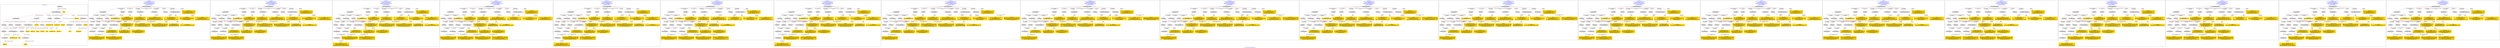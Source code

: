 digraph n0 {
fontcolor="blue"
remincross="true"
label="s23-s-national-portrait-gallery.json"
subgraph cluster_0 {
label="1-correct model"
n2[style="filled",color="white",fillcolor="lightgray",label="E12_Production1"];
n3[style="filled",color="white",fillcolor="lightgray",label="E21_Person1"];
n4[style="filled",color="white",fillcolor="lightgray",label="E55_Type2"];
n5[style="filled",color="white",fillcolor="lightgray",label="E52_Time-Span3"];
n6[style="filled",color="white",fillcolor="lightgray",label="E69_Death1"];
n7[style="filled",color="white",fillcolor="lightgray",label="E82_Actor_Appellation1"];
n8[style="filled",color="white",fillcolor="lightgray",label="E67_Birth1"];
n9[shape="plaintext",style="filled",fillcolor="gold",label="Artist_URI"];
n10[style="filled",color="white",fillcolor="lightgray",label="E21_Person2"];
n11[style="filled",color="white",fillcolor="lightgray",label="E82_Actor_Appellation2"];
n12[shape="plaintext",style="filled",fillcolor="gold",label="Description"];
n13[style="filled",color="white",fillcolor="lightgray",label="E22_Man-Made_Object1"];
n14[style="filled",color="white",fillcolor="lightgray",label="E55_Type3"];
n15[style="filled",color="white",fillcolor="lightgray",label="E54_Dimension1"];
n16[style="filled",color="white",fillcolor="lightgray",label="E40_Legal_Body1"];
n17[shape="plaintext",style="filled",fillcolor="gold",label="Object_URI"];
n18[style="filled",color="white",fillcolor="lightgray",label="E38_Image1"];
n19[shape="plaintext",style="filled",fillcolor="gold",label="Image"];
n20[shape="plaintext",style="filled",fillcolor="gold",label="Owner"];
n21[style="filled",color="white",fillcolor="lightgray",label="E52_Time-Span1"];
n22[shape="plaintext",style="filled",fillcolor="gold",label="BornDate"];
n23[style="filled",color="white",fillcolor="lightgray",label="E52_Time-Span2"];
n24[shape="plaintext",style="filled",fillcolor="gold",label="deathDate"];
n25[shape="plaintext",style="filled",fillcolor="gold",label="DateOfWork"];
n26[style="filled",color="white",fillcolor="lightgray",label="E52_Time-Span4"];
n27[shape="plaintext",style="filled",fillcolor="gold",label="AquisitionDate"];
n28[shape="plaintext",style="filled",fillcolor="gold",label="Dimension"];
n29[style="filled",color="white",fillcolor="lightgray",label="E55_Type1"];
n30[shape="plaintext",style="filled",fillcolor="gold",label="Classification_URI"];
n31[shape="plaintext",style="filled",fillcolor="gold",label="Classification"];
n32[shape="plaintext",style="filled",fillcolor="gold",label="Medium_URI"];
n33[shape="plaintext",style="filled",fillcolor="gold",label="Medium"];
n34[shape="plaintext",style="filled",fillcolor="gold",label="Subclassification_URI"];
n35[shape="plaintext",style="filled",fillcolor="gold",label="Subclassification"];
n36[shape="plaintext",style="filled",fillcolor="gold",label="Artist_Appellation_URI"];
n37[shape="plaintext",style="filled",fillcolor="gold",label="Artist"];
n38[shape="plaintext",style="filled",fillcolor="gold",label="values"];
n39[style="filled",color="white",fillcolor="lightgray",label="E8_Acquisition1"];
n40[shape="plaintext",style="filled",fillcolor="gold",label="CreditLine"];
}
subgraph cluster_1 {
label="candidate 0\nlink coherence:0.9411764705882353\nnode coherence:0.9375\nconfidence:0.4949196175518336\nmapping score:0.5145102428876482\ncost:232.009822\n-precision:0.41-recall:0.36"
n42[style="filled",color="white",fillcolor="lightgray",label="E12_Production1"];
n43[style="filled",color="white",fillcolor="lightgray",label="E21_Person1"];
n44[style="filled",color="white",fillcolor="lightgray",label="E52_Time-Span2"];
n45[style="filled",color="white",fillcolor="lightgray",label="E55_Type1"];
n46[style="filled",color="white",fillcolor="lightgray",label="E67_Birth1"];
n47[style="filled",color="white",fillcolor="lightgray",label="E69_Death1"];
n48[style="filled",color="white",fillcolor="lightgray",label="E74_Group1"];
n49[style="filled",color="white",fillcolor="lightgray",label="E82_Actor_Appellation1"];
n50[style="filled",color="white",fillcolor="lightgray",label="E22_Man-Made_Object1"];
n51[style="filled",color="white",fillcolor="lightgray",label="E30_Right1"];
n52[style="filled",color="white",fillcolor="lightgray",label="E35_Title1"];
n53[style="filled",color="white",fillcolor="lightgray",label="E40_Legal_Body1"];
n54[style="filled",color="white",fillcolor="lightgray",label="E54_Dimension1"];
n55[style="filled",color="white",fillcolor="lightgray",label="E55_Type2"];
n56[style="filled",color="white",fillcolor="lightgray",label="E52_Time-Span1"];
n57[style="filled",color="white",fillcolor="lightgray",label="E52_Time-Span3"];
n58[style="filled",color="white",fillcolor="lightgray",label="E29_Design_or_Procedure1"];
n59[shape="plaintext",style="filled",fillcolor="gold",label="Object_URI\n[E22_Man-Made_Object,classLink,0.995]\n[E35_Title,label,0.003]\n[E82_Actor_Appellation,label,0.001]\n[E54_Dimension,P3_has_note,0.0]"];
n60[shape="plaintext",style="filled",fillcolor="gold",label="Artist_Appellation_URI\n[E82_Actor_Appellation,classLink,0.888]\n[E21_Person,classLink,0.112]\n[E82_Actor_Appellation,label,0.0]\n[E35_Title,label,0.0]"];
n61[shape="plaintext",style="filled",fillcolor="gold",label="Classification\n[E30_Right,P3_has_note,1.0]"];
n62[shape="plaintext",style="filled",fillcolor="gold",label="AquisitionDate\n[E52_Time-Span,P82b_end_of_the_end,0.448]\n[E52_Time-Span,P82_at_some_time_within,0.389]\n[E52_Time-Span,label,0.087]\n[E52_Time-Span,P82a_begin_of_the_begin,0.076]"];
n63[shape="plaintext",style="filled",fillcolor="gold",label="Description\n[E35_Title,label,0.66]\n[E82_Actor_Appellation,label,0.253]\n[E30_Right,P3_has_note,0.073]\n[E74_Group,label,0.013]"];
n64[shape="plaintext",style="filled",fillcolor="gold",label="Artist\n[E82_Actor_Appellation,label,0.878]\n[E35_Title,label,0.113]\n[E30_Right,P3_has_note,0.008]\n[E29_Design_or_Procedure,P3_has_note,0.0]"];
n65[shape="plaintext",style="filled",fillcolor="gold",label="Owner\n[E35_Title,label,0.499]\n[E82_Actor_Appellation,label,0.302]\n[E30_Right,P3_has_note,0.127]\n[E40_Legal_Body,label,0.072]"];
n66[shape="plaintext",style="filled",fillcolor="gold",label="Classification_URI\n[E55_Type,classLink,0.75]\n[E74_Group,classLink,0.224]\n[E30_Right,P3_has_note,0.026]"];
n67[shape="plaintext",style="filled",fillcolor="gold",label="DateOfWork\n[E52_Time-Span,P82_at_some_time_within,0.371]\n[E52_Time-Span,P82a_begin_of_the_begin,0.368]\n[E52_Time-Span,P82b_end_of_the_end,0.19]\n[E52_Time-Span,label,0.071]"];
n68[shape="plaintext",style="filled",fillcolor="gold",label="deathDate\n[E52_Time-Span,P82_at_some_time_within,0.422]\n[E52_Time-Span,P82b_end_of_the_end,0.355]\n[E52_Time-Span,P82a_begin_of_the_begin,0.181]\n[E52_Time-Span,label,0.043]"];
n69[shape="plaintext",style="filled",fillcolor="gold",label="CreditLine\n[E30_Right,P3_has_note,0.576]\n[E35_Title,label,0.242]\n[E40_Legal_Body,label,0.098]\n[E82_Actor_Appellation,label,0.084]"];
n70[shape="plaintext",style="filled",fillcolor="gold",label="Subclassification_URI\n[E55_Type,classLink,0.762]\n[E74_Group,classLink,0.227]\n[E82_Actor_Appellation,label,0.011]"];
n71[shape="plaintext",style="filled",fillcolor="gold",label="Dimension\n[E54_Dimension,P3_has_note,0.904]\n[E82_Actor_Appellation,label,0.075]\n[E52_Time-Span,P82b_end_of_the_end,0.013]\n[E52_Time-Span,P82_at_some_time_within,0.009]"];
n72[shape="plaintext",style="filled",fillcolor="gold",label="Medium_URI\n[E55_Type,classLink,0.76]\n[E74_Group,classLink,0.24]\n[E55_Type,label,0.0]\n[E29_Design_or_Procedure,P3_has_note,0.0]"];
n73[shape="plaintext",style="filled",fillcolor="gold",label="Artist_URI\n[E21_Person,classLink,0.583]\n[E82_Actor_Appellation,classLink,0.417]\n[E82_Actor_Appellation,label,0.0]\n[E35_Title,label,0.0]"];
n74[shape="plaintext",style="filled",fillcolor="gold",label="Image\n[E55_Type,label,0.5]\n[E29_Design_or_Procedure,P3_has_note,0.5]"];
n75[shape="plaintext",style="filled",fillcolor="gold",label="Medium\n[E55_Type,label,0.5]\n[E29_Design_or_Procedure,P3_has_note,0.5]\n[E55_Type,classLink,0.0]\n[E35_Title,label,0.0]"];
n76[shape="plaintext",style="filled",fillcolor="gold",label="BornDate\n[E52_Time-Span,P82a_begin_of_the_begin,0.442]\n[E52_Time-Span,P82_at_some_time_within,0.428]\n[E52_Time-Span,P82b_end_of_the_end,0.11]\n[E82_Actor_Appellation,label,0.019]"];
}
subgraph cluster_2 {
label="candidate 1\nlink coherence:0.9411764705882353\nnode coherence:0.9375\nconfidence:0.4939843532634129\nmapping score:0.5141984881248414\ncost:232.009822\n-precision:0.47-recall:0.41"
n78[style="filled",color="white",fillcolor="lightgray",label="E12_Production1"];
n79[style="filled",color="white",fillcolor="lightgray",label="E21_Person1"];
n80[style="filled",color="white",fillcolor="lightgray",label="E52_Time-Span2"];
n81[style="filled",color="white",fillcolor="lightgray",label="E55_Type1"];
n82[style="filled",color="white",fillcolor="lightgray",label="E67_Birth1"];
n83[style="filled",color="white",fillcolor="lightgray",label="E69_Death1"];
n84[style="filled",color="white",fillcolor="lightgray",label="E74_Group1"];
n85[style="filled",color="white",fillcolor="lightgray",label="E82_Actor_Appellation1"];
n86[style="filled",color="white",fillcolor="lightgray",label="E22_Man-Made_Object1"];
n87[style="filled",color="white",fillcolor="lightgray",label="E30_Right1"];
n88[style="filled",color="white",fillcolor="lightgray",label="E35_Title1"];
n89[style="filled",color="white",fillcolor="lightgray",label="E40_Legal_Body1"];
n90[style="filled",color="white",fillcolor="lightgray",label="E54_Dimension1"];
n91[style="filled",color="white",fillcolor="lightgray",label="E55_Type2"];
n92[style="filled",color="white",fillcolor="lightgray",label="E52_Time-Span1"];
n93[style="filled",color="white",fillcolor="lightgray",label="E52_Time-Span3"];
n94[style="filled",color="white",fillcolor="lightgray",label="E29_Design_or_Procedure1"];
n95[shape="plaintext",style="filled",fillcolor="gold",label="Object_URI\n[E22_Man-Made_Object,classLink,0.995]\n[E35_Title,label,0.003]\n[E82_Actor_Appellation,label,0.001]\n[E54_Dimension,P3_has_note,0.0]"];
n96[shape="plaintext",style="filled",fillcolor="gold",label="Artist_Appellation_URI\n[E82_Actor_Appellation,classLink,0.888]\n[E21_Person,classLink,0.112]\n[E82_Actor_Appellation,label,0.0]\n[E35_Title,label,0.0]"];
n97[shape="plaintext",style="filled",fillcolor="gold",label="Classification\n[E30_Right,P3_has_note,1.0]"];
n98[shape="plaintext",style="filled",fillcolor="gold",label="AquisitionDate\n[E52_Time-Span,P82b_end_of_the_end,0.448]\n[E52_Time-Span,P82_at_some_time_within,0.389]\n[E52_Time-Span,label,0.087]\n[E52_Time-Span,P82a_begin_of_the_begin,0.076]"];
n99[shape="plaintext",style="filled",fillcolor="gold",label="Description\n[E35_Title,label,0.66]\n[E82_Actor_Appellation,label,0.253]\n[E30_Right,P3_has_note,0.073]\n[E74_Group,label,0.013]"];
n100[shape="plaintext",style="filled",fillcolor="gold",label="Artist\n[E82_Actor_Appellation,label,0.878]\n[E35_Title,label,0.113]\n[E30_Right,P3_has_note,0.008]\n[E29_Design_or_Procedure,P3_has_note,0.0]"];
n101[shape="plaintext",style="filled",fillcolor="gold",label="Owner\n[E35_Title,label,0.499]\n[E82_Actor_Appellation,label,0.302]\n[E30_Right,P3_has_note,0.127]\n[E40_Legal_Body,label,0.072]"];
n102[shape="plaintext",style="filled",fillcolor="gold",label="Classification_URI\n[E55_Type,classLink,0.75]\n[E74_Group,classLink,0.224]\n[E30_Right,P3_has_note,0.026]"];
n103[shape="plaintext",style="filled",fillcolor="gold",label="BornDate\n[E52_Time-Span,P82a_begin_of_the_begin,0.442]\n[E52_Time-Span,P82_at_some_time_within,0.428]\n[E52_Time-Span,P82b_end_of_the_end,0.11]\n[E82_Actor_Appellation,label,0.019]"];
n104[shape="plaintext",style="filled",fillcolor="gold",label="deathDate\n[E52_Time-Span,P82_at_some_time_within,0.422]\n[E52_Time-Span,P82b_end_of_the_end,0.355]\n[E52_Time-Span,P82a_begin_of_the_begin,0.181]\n[E52_Time-Span,label,0.043]"];
n105[shape="plaintext",style="filled",fillcolor="gold",label="CreditLine\n[E30_Right,P3_has_note,0.576]\n[E35_Title,label,0.242]\n[E40_Legal_Body,label,0.098]\n[E82_Actor_Appellation,label,0.084]"];
n106[shape="plaintext",style="filled",fillcolor="gold",label="Subclassification_URI\n[E55_Type,classLink,0.762]\n[E74_Group,classLink,0.227]\n[E82_Actor_Appellation,label,0.011]"];
n107[shape="plaintext",style="filled",fillcolor="gold",label="Dimension\n[E54_Dimension,P3_has_note,0.904]\n[E82_Actor_Appellation,label,0.075]\n[E52_Time-Span,P82b_end_of_the_end,0.013]\n[E52_Time-Span,P82_at_some_time_within,0.009]"];
n108[shape="plaintext",style="filled",fillcolor="gold",label="Medium_URI\n[E55_Type,classLink,0.76]\n[E74_Group,classLink,0.24]\n[E55_Type,label,0.0]\n[E29_Design_or_Procedure,P3_has_note,0.0]"];
n109[shape="plaintext",style="filled",fillcolor="gold",label="Artist_URI\n[E21_Person,classLink,0.583]\n[E82_Actor_Appellation,classLink,0.417]\n[E82_Actor_Appellation,label,0.0]\n[E35_Title,label,0.0]"];
n110[shape="plaintext",style="filled",fillcolor="gold",label="Image\n[E55_Type,label,0.5]\n[E29_Design_or_Procedure,P3_has_note,0.5]"];
n111[shape="plaintext",style="filled",fillcolor="gold",label="Medium\n[E55_Type,label,0.5]\n[E29_Design_or_Procedure,P3_has_note,0.5]\n[E55_Type,classLink,0.0]\n[E35_Title,label,0.0]"];
n112[shape="plaintext",style="filled",fillcolor="gold",label="DateOfWork\n[E52_Time-Span,P82_at_some_time_within,0.371]\n[E52_Time-Span,P82a_begin_of_the_begin,0.368]\n[E52_Time-Span,P82b_end_of_the_end,0.19]\n[E52_Time-Span,label,0.071]"];
}
subgraph cluster_3 {
label="candidate 10\nlink coherence:0.9117647058823529\nnode coherence:0.9375\nconfidence:0.4878617935034971\nmapping score:0.5121576348715361\ncost:331.009832\n-precision:0.38-recall:0.33"
n114[style="filled",color="white",fillcolor="lightgray",label="E12_Production1"];
n115[style="filled",color="white",fillcolor="lightgray",label="E21_Person1"];
n116[style="filled",color="white",fillcolor="lightgray",label="E52_Time-Span2"];
n117[style="filled",color="white",fillcolor="lightgray",label="E55_Type1"];
n118[style="filled",color="white",fillcolor="lightgray",label="E67_Birth1"];
n119[style="filled",color="white",fillcolor="lightgray",label="E69_Death1"];
n120[style="filled",color="white",fillcolor="lightgray",label="E74_Group1"];
n121[style="filled",color="white",fillcolor="lightgray",label="E82_Actor_Appellation1"];
n122[style="filled",color="white",fillcolor="lightgray",label="E22_Man-Made_Object1"];
n123[style="filled",color="white",fillcolor="lightgray",label="E30_Right1"];
n124[style="filled",color="white",fillcolor="lightgray",label="E35_Title1"];
n125[style="filled",color="white",fillcolor="lightgray",label="E40_Legal_Body1"];
n126[style="filled",color="white",fillcolor="lightgray",label="E55_Type2"];
n127[style="filled",color="white",fillcolor="lightgray",label="E52_Time-Span1"];
n128[style="filled",color="white",fillcolor="lightgray",label="E52_Time-Span3"];
n129[style="filled",color="white",fillcolor="lightgray",label="E29_Design_or_Procedure1"];
n130[style="filled",color="white",fillcolor="lightgray",label="E54_Dimension1"];
n131[shape="plaintext",style="filled",fillcolor="gold",label="Object_URI\n[E22_Man-Made_Object,classLink,0.995]\n[E35_Title,label,0.003]\n[E82_Actor_Appellation,label,0.001]\n[E54_Dimension,P3_has_note,0.0]"];
n132[shape="plaintext",style="filled",fillcolor="gold",label="Artist_Appellation_URI\n[E82_Actor_Appellation,classLink,0.888]\n[E21_Person,classLink,0.112]\n[E82_Actor_Appellation,label,0.0]\n[E35_Title,label,0.0]"];
n133[shape="plaintext",style="filled",fillcolor="gold",label="Classification\n[E30_Right,P3_has_note,1.0]"];
n134[shape="plaintext",style="filled",fillcolor="gold",label="deathDate\n[E52_Time-Span,P82_at_some_time_within,0.422]\n[E52_Time-Span,P82b_end_of_the_end,0.355]\n[E52_Time-Span,P82a_begin_of_the_begin,0.181]\n[E52_Time-Span,label,0.043]"];
n135[shape="plaintext",style="filled",fillcolor="gold",label="Description\n[E35_Title,label,0.66]\n[E82_Actor_Appellation,label,0.253]\n[E30_Right,P3_has_note,0.073]\n[E74_Group,label,0.013]"];
n136[shape="plaintext",style="filled",fillcolor="gold",label="Artist\n[E82_Actor_Appellation,label,0.878]\n[E35_Title,label,0.113]\n[E30_Right,P3_has_note,0.008]\n[E29_Design_or_Procedure,P3_has_note,0.0]"];
n137[shape="plaintext",style="filled",fillcolor="gold",label="Owner\n[E35_Title,label,0.499]\n[E82_Actor_Appellation,label,0.302]\n[E30_Right,P3_has_note,0.127]\n[E40_Legal_Body,label,0.072]"];
n138[shape="plaintext",style="filled",fillcolor="gold",label="Classification_URI\n[E55_Type,classLink,0.75]\n[E74_Group,classLink,0.224]\n[E30_Right,P3_has_note,0.026]"];
n139[shape="plaintext",style="filled",fillcolor="gold",label="DateOfWork\n[E52_Time-Span,P82_at_some_time_within,0.371]\n[E52_Time-Span,P82a_begin_of_the_begin,0.368]\n[E52_Time-Span,P82b_end_of_the_end,0.19]\n[E52_Time-Span,label,0.071]"];
n140[shape="plaintext",style="filled",fillcolor="gold",label="AquisitionDate\n[E52_Time-Span,P82b_end_of_the_end,0.448]\n[E52_Time-Span,P82_at_some_time_within,0.389]\n[E52_Time-Span,label,0.087]\n[E52_Time-Span,P82a_begin_of_the_begin,0.076]"];
n141[shape="plaintext",style="filled",fillcolor="gold",label="CreditLine\n[E30_Right,P3_has_note,0.576]\n[E35_Title,label,0.242]\n[E40_Legal_Body,label,0.098]\n[E82_Actor_Appellation,label,0.084]"];
n142[shape="plaintext",style="filled",fillcolor="gold",label="Subclassification_URI\n[E55_Type,classLink,0.762]\n[E74_Group,classLink,0.227]\n[E82_Actor_Appellation,label,0.011]"];
n143[shape="plaintext",style="filled",fillcolor="gold",label="Dimension\n[E54_Dimension,P3_has_note,0.904]\n[E82_Actor_Appellation,label,0.075]\n[E52_Time-Span,P82b_end_of_the_end,0.013]\n[E52_Time-Span,P82_at_some_time_within,0.009]"];
n144[shape="plaintext",style="filled",fillcolor="gold",label="Medium_URI\n[E55_Type,classLink,0.76]\n[E74_Group,classLink,0.24]\n[E55_Type,label,0.0]\n[E29_Design_or_Procedure,P3_has_note,0.0]"];
n145[shape="plaintext",style="filled",fillcolor="gold",label="Artist_URI\n[E21_Person,classLink,0.583]\n[E82_Actor_Appellation,classLink,0.417]\n[E82_Actor_Appellation,label,0.0]\n[E35_Title,label,0.0]"];
n146[shape="plaintext",style="filled",fillcolor="gold",label="Image\n[E55_Type,label,0.5]\n[E29_Design_or_Procedure,P3_has_note,0.5]"];
n147[shape="plaintext",style="filled",fillcolor="gold",label="Medium\n[E55_Type,label,0.5]\n[E29_Design_or_Procedure,P3_has_note,0.5]\n[E55_Type,classLink,0.0]\n[E35_Title,label,0.0]"];
n148[shape="plaintext",style="filled",fillcolor="gold",label="BornDate\n[E52_Time-Span,P82a_begin_of_the_begin,0.442]\n[E52_Time-Span,P82_at_some_time_within,0.428]\n[E52_Time-Span,P82b_end_of_the_end,0.11]\n[E82_Actor_Appellation,label,0.019]"];
}
subgraph cluster_4 {
label="candidate 11\nlink coherence:0.9117647058823529\nnode coherence:0.9375\nconfidence:0.4869265292150765\nmapping score:0.5118458801087292\ncost:232.009832\n-precision:0.41-recall:0.36"
n150[style="filled",color="white",fillcolor="lightgray",label="E12_Production1"];
n151[style="filled",color="white",fillcolor="lightgray",label="E21_Person1"];
n152[style="filled",color="white",fillcolor="lightgray",label="E55_Type1"];
n153[style="filled",color="white",fillcolor="lightgray",label="E67_Birth1"];
n154[style="filled",color="white",fillcolor="lightgray",label="E69_Death1"];
n155[style="filled",color="white",fillcolor="lightgray",label="E74_Group1"];
n156[style="filled",color="white",fillcolor="lightgray",label="E82_Actor_Appellation1"];
n157[style="filled",color="white",fillcolor="lightgray",label="E22_Man-Made_Object1"];
n158[style="filled",color="white",fillcolor="lightgray",label="E30_Right1"];
n159[style="filled",color="white",fillcolor="lightgray",label="E35_Title1"];
n160[style="filled",color="white",fillcolor="lightgray",label="E40_Legal_Body1"];
n161[style="filled",color="white",fillcolor="lightgray",label="E54_Dimension1"];
n162[style="filled",color="white",fillcolor="lightgray",label="E55_Type2"];
n163[style="filled",color="white",fillcolor="lightgray",label="E52_Time-Span1"];
n164[style="filled",color="white",fillcolor="lightgray",label="E52_Time-Span2"];
n165[style="filled",color="white",fillcolor="lightgray",label="E52_Time-Span3"];
n166[style="filled",color="white",fillcolor="lightgray",label="E29_Design_or_Procedure1"];
n167[shape="plaintext",style="filled",fillcolor="gold",label="Object_URI\n[E22_Man-Made_Object,classLink,0.995]\n[E35_Title,label,0.003]\n[E82_Actor_Appellation,label,0.001]\n[E54_Dimension,P3_has_note,0.0]"];
n168[shape="plaintext",style="filled",fillcolor="gold",label="Artist_Appellation_URI\n[E82_Actor_Appellation,classLink,0.888]\n[E21_Person,classLink,0.112]\n[E82_Actor_Appellation,label,0.0]\n[E35_Title,label,0.0]"];
n169[shape="plaintext",style="filled",fillcolor="gold",label="Classification\n[E30_Right,P3_has_note,1.0]"];
n170[shape="plaintext",style="filled",fillcolor="gold",label="deathDate\n[E52_Time-Span,P82_at_some_time_within,0.422]\n[E52_Time-Span,P82b_end_of_the_end,0.355]\n[E52_Time-Span,P82a_begin_of_the_begin,0.181]\n[E52_Time-Span,label,0.043]"];
n171[shape="plaintext",style="filled",fillcolor="gold",label="Description\n[E35_Title,label,0.66]\n[E82_Actor_Appellation,label,0.253]\n[E30_Right,P3_has_note,0.073]\n[E74_Group,label,0.013]"];
n172[shape="plaintext",style="filled",fillcolor="gold",label="Artist\n[E82_Actor_Appellation,label,0.878]\n[E35_Title,label,0.113]\n[E30_Right,P3_has_note,0.008]\n[E29_Design_or_Procedure,P3_has_note,0.0]"];
n173[shape="plaintext",style="filled",fillcolor="gold",label="Owner\n[E35_Title,label,0.499]\n[E82_Actor_Appellation,label,0.302]\n[E30_Right,P3_has_note,0.127]\n[E40_Legal_Body,label,0.072]"];
n174[shape="plaintext",style="filled",fillcolor="gold",label="Classification_URI\n[E55_Type,classLink,0.75]\n[E74_Group,classLink,0.224]\n[E30_Right,P3_has_note,0.026]"];
n175[shape="plaintext",style="filled",fillcolor="gold",label="BornDate\n[E52_Time-Span,P82a_begin_of_the_begin,0.442]\n[E52_Time-Span,P82_at_some_time_within,0.428]\n[E52_Time-Span,P82b_end_of_the_end,0.11]\n[E82_Actor_Appellation,label,0.019]"];
n176[shape="plaintext",style="filled",fillcolor="gold",label="AquisitionDate\n[E52_Time-Span,P82b_end_of_the_end,0.448]\n[E52_Time-Span,P82_at_some_time_within,0.389]\n[E52_Time-Span,label,0.087]\n[E52_Time-Span,P82a_begin_of_the_begin,0.076]"];
n177[shape="plaintext",style="filled",fillcolor="gold",label="CreditLine\n[E30_Right,P3_has_note,0.576]\n[E35_Title,label,0.242]\n[E40_Legal_Body,label,0.098]\n[E82_Actor_Appellation,label,0.084]"];
n178[shape="plaintext",style="filled",fillcolor="gold",label="Subclassification_URI\n[E55_Type,classLink,0.762]\n[E74_Group,classLink,0.227]\n[E82_Actor_Appellation,label,0.011]"];
n179[shape="plaintext",style="filled",fillcolor="gold",label="Dimension\n[E54_Dimension,P3_has_note,0.904]\n[E82_Actor_Appellation,label,0.075]\n[E52_Time-Span,P82b_end_of_the_end,0.013]\n[E52_Time-Span,P82_at_some_time_within,0.009]"];
n180[shape="plaintext",style="filled",fillcolor="gold",label="Medium_URI\n[E55_Type,classLink,0.76]\n[E74_Group,classLink,0.24]\n[E55_Type,label,0.0]\n[E29_Design_or_Procedure,P3_has_note,0.0]"];
n181[shape="plaintext",style="filled",fillcolor="gold",label="Artist_URI\n[E21_Person,classLink,0.583]\n[E82_Actor_Appellation,classLink,0.417]\n[E82_Actor_Appellation,label,0.0]\n[E35_Title,label,0.0]"];
n182[shape="plaintext",style="filled",fillcolor="gold",label="Image\n[E55_Type,label,0.5]\n[E29_Design_or_Procedure,P3_has_note,0.5]"];
n183[shape="plaintext",style="filled",fillcolor="gold",label="Medium\n[E55_Type,label,0.5]\n[E29_Design_or_Procedure,P3_has_note,0.5]\n[E55_Type,classLink,0.0]\n[E35_Title,label,0.0]"];
n184[shape="plaintext",style="filled",fillcolor="gold",label="DateOfWork\n[E52_Time-Span,P82_at_some_time_within,0.371]\n[E52_Time-Span,P82a_begin_of_the_begin,0.368]\n[E52_Time-Span,P82b_end_of_the_end,0.19]\n[E52_Time-Span,label,0.071]"];
}
subgraph cluster_5 {
label="candidate 12\nlink coherence:0.9117647058823529\nnode coherence:0.9375\nconfidence:0.4869265292150765\nmapping score:0.5118458801087292\ncost:331.009832\n-precision:0.41-recall:0.36"
n186[style="filled",color="white",fillcolor="lightgray",label="E12_Production1"];
n187[style="filled",color="white",fillcolor="lightgray",label="E21_Person1"];
n188[style="filled",color="white",fillcolor="lightgray",label="E52_Time-Span2"];
n189[style="filled",color="white",fillcolor="lightgray",label="E55_Type1"];
n190[style="filled",color="white",fillcolor="lightgray",label="E67_Birth1"];
n191[style="filled",color="white",fillcolor="lightgray",label="E69_Death1"];
n192[style="filled",color="white",fillcolor="lightgray",label="E74_Group1"];
n193[style="filled",color="white",fillcolor="lightgray",label="E82_Actor_Appellation1"];
n194[style="filled",color="white",fillcolor="lightgray",label="E22_Man-Made_Object1"];
n195[style="filled",color="white",fillcolor="lightgray",label="E30_Right1"];
n196[style="filled",color="white",fillcolor="lightgray",label="E35_Title1"];
n197[style="filled",color="white",fillcolor="lightgray",label="E40_Legal_Body1"];
n198[style="filled",color="white",fillcolor="lightgray",label="E55_Type2"];
n199[style="filled",color="white",fillcolor="lightgray",label="E52_Time-Span1"];
n200[style="filled",color="white",fillcolor="lightgray",label="E52_Time-Span3"];
n201[style="filled",color="white",fillcolor="lightgray",label="E29_Design_or_Procedure1"];
n202[style="filled",color="white",fillcolor="lightgray",label="E54_Dimension1"];
n203[shape="plaintext",style="filled",fillcolor="gold",label="Object_URI\n[E22_Man-Made_Object,classLink,0.995]\n[E35_Title,label,0.003]\n[E82_Actor_Appellation,label,0.001]\n[E54_Dimension,P3_has_note,0.0]"];
n204[shape="plaintext",style="filled",fillcolor="gold",label="Artist_Appellation_URI\n[E82_Actor_Appellation,classLink,0.888]\n[E21_Person,classLink,0.112]\n[E82_Actor_Appellation,label,0.0]\n[E35_Title,label,0.0]"];
n205[shape="plaintext",style="filled",fillcolor="gold",label="Classification\n[E30_Right,P3_has_note,1.0]"];
n206[shape="plaintext",style="filled",fillcolor="gold",label="deathDate\n[E52_Time-Span,P82_at_some_time_within,0.422]\n[E52_Time-Span,P82b_end_of_the_end,0.355]\n[E52_Time-Span,P82a_begin_of_the_begin,0.181]\n[E52_Time-Span,label,0.043]"];
n207[shape="plaintext",style="filled",fillcolor="gold",label="Description\n[E35_Title,label,0.66]\n[E82_Actor_Appellation,label,0.253]\n[E30_Right,P3_has_note,0.073]\n[E74_Group,label,0.013]"];
n208[shape="plaintext",style="filled",fillcolor="gold",label="Artist\n[E82_Actor_Appellation,label,0.878]\n[E35_Title,label,0.113]\n[E30_Right,P3_has_note,0.008]\n[E29_Design_or_Procedure,P3_has_note,0.0]"];
n209[shape="plaintext",style="filled",fillcolor="gold",label="Owner\n[E35_Title,label,0.499]\n[E82_Actor_Appellation,label,0.302]\n[E30_Right,P3_has_note,0.127]\n[E40_Legal_Body,label,0.072]"];
n210[shape="plaintext",style="filled",fillcolor="gold",label="Classification_URI\n[E55_Type,classLink,0.75]\n[E74_Group,classLink,0.224]\n[E30_Right,P3_has_note,0.026]"];
n211[shape="plaintext",style="filled",fillcolor="gold",label="BornDate\n[E52_Time-Span,P82a_begin_of_the_begin,0.442]\n[E52_Time-Span,P82_at_some_time_within,0.428]\n[E52_Time-Span,P82b_end_of_the_end,0.11]\n[E82_Actor_Appellation,label,0.019]"];
n212[shape="plaintext",style="filled",fillcolor="gold",label="AquisitionDate\n[E52_Time-Span,P82b_end_of_the_end,0.448]\n[E52_Time-Span,P82_at_some_time_within,0.389]\n[E52_Time-Span,label,0.087]\n[E52_Time-Span,P82a_begin_of_the_begin,0.076]"];
n213[shape="plaintext",style="filled",fillcolor="gold",label="CreditLine\n[E30_Right,P3_has_note,0.576]\n[E35_Title,label,0.242]\n[E40_Legal_Body,label,0.098]\n[E82_Actor_Appellation,label,0.084]"];
n214[shape="plaintext",style="filled",fillcolor="gold",label="Subclassification_URI\n[E55_Type,classLink,0.762]\n[E74_Group,classLink,0.227]\n[E82_Actor_Appellation,label,0.011]"];
n215[shape="plaintext",style="filled",fillcolor="gold",label="Dimension\n[E54_Dimension,P3_has_note,0.904]\n[E82_Actor_Appellation,label,0.075]\n[E52_Time-Span,P82b_end_of_the_end,0.013]\n[E52_Time-Span,P82_at_some_time_within,0.009]"];
n216[shape="plaintext",style="filled",fillcolor="gold",label="Medium_URI\n[E55_Type,classLink,0.76]\n[E74_Group,classLink,0.24]\n[E55_Type,label,0.0]\n[E29_Design_or_Procedure,P3_has_note,0.0]"];
n217[shape="plaintext",style="filled",fillcolor="gold",label="Artist_URI\n[E21_Person,classLink,0.583]\n[E82_Actor_Appellation,classLink,0.417]\n[E82_Actor_Appellation,label,0.0]\n[E35_Title,label,0.0]"];
n218[shape="plaintext",style="filled",fillcolor="gold",label="Image\n[E55_Type,label,0.5]\n[E29_Design_or_Procedure,P3_has_note,0.5]"];
n219[shape="plaintext",style="filled",fillcolor="gold",label="Medium\n[E55_Type,label,0.5]\n[E29_Design_or_Procedure,P3_has_note,0.5]\n[E55_Type,classLink,0.0]\n[E35_Title,label,0.0]"];
n220[shape="plaintext",style="filled",fillcolor="gold",label="DateOfWork\n[E52_Time-Span,P82_at_some_time_within,0.371]\n[E52_Time-Span,P82a_begin_of_the_begin,0.368]\n[E52_Time-Span,P82b_end_of_the_end,0.19]\n[E52_Time-Span,label,0.071]"];
}
subgraph cluster_6 {
label="candidate 13\nlink coherence:0.9117647058823529\nnode coherence:0.9375\nconfidence:0.48160314446604996\nmapping score:0.5100714185257204\ncost:232.009832\n-precision:0.38-recall:0.33"
n222[style="filled",color="white",fillcolor="lightgray",label="E12_Production1"];
n223[style="filled",color="white",fillcolor="lightgray",label="E21_Person1"];
n224[style="filled",color="white",fillcolor="lightgray",label="E55_Type1"];
n225[style="filled",color="white",fillcolor="lightgray",label="E67_Birth1"];
n226[style="filled",color="white",fillcolor="lightgray",label="E69_Death1"];
n227[style="filled",color="white",fillcolor="lightgray",label="E74_Group1"];
n228[style="filled",color="white",fillcolor="lightgray",label="E82_Actor_Appellation1"];
n229[style="filled",color="white",fillcolor="lightgray",label="E22_Man-Made_Object1"];
n230[style="filled",color="white",fillcolor="lightgray",label="E30_Right1"];
n231[style="filled",color="white",fillcolor="lightgray",label="E35_Title1"];
n232[style="filled",color="white",fillcolor="lightgray",label="E40_Legal_Body1"];
n233[style="filled",color="white",fillcolor="lightgray",label="E54_Dimension1"];
n234[style="filled",color="white",fillcolor="lightgray",label="E55_Type2"];
n235[style="filled",color="white",fillcolor="lightgray",label="E52_Time-Span1"];
n236[style="filled",color="white",fillcolor="lightgray",label="E52_Time-Span2"];
n237[style="filled",color="white",fillcolor="lightgray",label="E52_Time-Span3"];
n238[style="filled",color="white",fillcolor="lightgray",label="E29_Design_or_Procedure1"];
n239[shape="plaintext",style="filled",fillcolor="gold",label="Object_URI\n[E22_Man-Made_Object,classLink,0.995]\n[E35_Title,label,0.003]\n[E82_Actor_Appellation,label,0.001]\n[E54_Dimension,P3_has_note,0.0]"];
n240[shape="plaintext",style="filled",fillcolor="gold",label="Artist_Appellation_URI\n[E82_Actor_Appellation,classLink,0.888]\n[E21_Person,classLink,0.112]\n[E82_Actor_Appellation,label,0.0]\n[E35_Title,label,0.0]"];
n241[shape="plaintext",style="filled",fillcolor="gold",label="Classification\n[E30_Right,P3_has_note,1.0]"];
n242[shape="plaintext",style="filled",fillcolor="gold",label="DateOfWork\n[E52_Time-Span,P82_at_some_time_within,0.371]\n[E52_Time-Span,P82a_begin_of_the_begin,0.368]\n[E52_Time-Span,P82b_end_of_the_end,0.19]\n[E52_Time-Span,label,0.071]"];
n243[shape="plaintext",style="filled",fillcolor="gold",label="Description\n[E35_Title,label,0.66]\n[E82_Actor_Appellation,label,0.253]\n[E30_Right,P3_has_note,0.073]\n[E74_Group,label,0.013]"];
n244[shape="plaintext",style="filled",fillcolor="gold",label="Artist\n[E82_Actor_Appellation,label,0.878]\n[E35_Title,label,0.113]\n[E30_Right,P3_has_note,0.008]\n[E29_Design_or_Procedure,P3_has_note,0.0]"];
n245[shape="plaintext",style="filled",fillcolor="gold",label="Owner\n[E35_Title,label,0.499]\n[E82_Actor_Appellation,label,0.302]\n[E30_Right,P3_has_note,0.127]\n[E40_Legal_Body,label,0.072]"];
n246[shape="plaintext",style="filled",fillcolor="gold",label="Classification_URI\n[E55_Type,classLink,0.75]\n[E74_Group,classLink,0.224]\n[E30_Right,P3_has_note,0.026]"];
n247[shape="plaintext",style="filled",fillcolor="gold",label="deathDate\n[E52_Time-Span,P82_at_some_time_within,0.422]\n[E52_Time-Span,P82b_end_of_the_end,0.355]\n[E52_Time-Span,P82a_begin_of_the_begin,0.181]\n[E52_Time-Span,label,0.043]"];
n248[shape="plaintext",style="filled",fillcolor="gold",label="AquisitionDate\n[E52_Time-Span,P82b_end_of_the_end,0.448]\n[E52_Time-Span,P82_at_some_time_within,0.389]\n[E52_Time-Span,label,0.087]\n[E52_Time-Span,P82a_begin_of_the_begin,0.076]"];
n249[shape="plaintext",style="filled",fillcolor="gold",label="CreditLine\n[E30_Right,P3_has_note,0.576]\n[E35_Title,label,0.242]\n[E40_Legal_Body,label,0.098]\n[E82_Actor_Appellation,label,0.084]"];
n250[shape="plaintext",style="filled",fillcolor="gold",label="Subclassification_URI\n[E55_Type,classLink,0.762]\n[E74_Group,classLink,0.227]\n[E82_Actor_Appellation,label,0.011]"];
n251[shape="plaintext",style="filled",fillcolor="gold",label="Dimension\n[E54_Dimension,P3_has_note,0.904]\n[E82_Actor_Appellation,label,0.075]\n[E52_Time-Span,P82b_end_of_the_end,0.013]\n[E52_Time-Span,P82_at_some_time_within,0.009]"];
n252[shape="plaintext",style="filled",fillcolor="gold",label="Medium_URI\n[E55_Type,classLink,0.76]\n[E74_Group,classLink,0.24]\n[E55_Type,label,0.0]\n[E29_Design_or_Procedure,P3_has_note,0.0]"];
n253[shape="plaintext",style="filled",fillcolor="gold",label="Artist_URI\n[E21_Person,classLink,0.583]\n[E82_Actor_Appellation,classLink,0.417]\n[E82_Actor_Appellation,label,0.0]\n[E35_Title,label,0.0]"];
n254[shape="plaintext",style="filled",fillcolor="gold",label="Image\n[E55_Type,label,0.5]\n[E29_Design_or_Procedure,P3_has_note,0.5]"];
n255[shape="plaintext",style="filled",fillcolor="gold",label="Medium\n[E55_Type,label,0.5]\n[E29_Design_or_Procedure,P3_has_note,0.5]\n[E55_Type,classLink,0.0]\n[E35_Title,label,0.0]"];
n256[shape="plaintext",style="filled",fillcolor="gold",label="BornDate\n[E52_Time-Span,P82a_begin_of_the_begin,0.442]\n[E52_Time-Span,P82_at_some_time_within,0.428]\n[E52_Time-Span,P82b_end_of_the_end,0.11]\n[E82_Actor_Appellation,label,0.019]"];
}
subgraph cluster_7 {
label="candidate 14\nlink coherence:0.9117647058823529\nnode coherence:0.9375\nconfidence:0.48160314446604996\nmapping score:0.5100714185257204\ncost:331.009832\n-precision:0.38-recall:0.33"
n258[style="filled",color="white",fillcolor="lightgray",label="E12_Production1"];
n259[style="filled",color="white",fillcolor="lightgray",label="E21_Person1"];
n260[style="filled",color="white",fillcolor="lightgray",label="E52_Time-Span2"];
n261[style="filled",color="white",fillcolor="lightgray",label="E55_Type1"];
n262[style="filled",color="white",fillcolor="lightgray",label="E67_Birth1"];
n263[style="filled",color="white",fillcolor="lightgray",label="E69_Death1"];
n264[style="filled",color="white",fillcolor="lightgray",label="E74_Group1"];
n265[style="filled",color="white",fillcolor="lightgray",label="E82_Actor_Appellation1"];
n266[style="filled",color="white",fillcolor="lightgray",label="E22_Man-Made_Object1"];
n267[style="filled",color="white",fillcolor="lightgray",label="E30_Right1"];
n268[style="filled",color="white",fillcolor="lightgray",label="E35_Title1"];
n269[style="filled",color="white",fillcolor="lightgray",label="E40_Legal_Body1"];
n270[style="filled",color="white",fillcolor="lightgray",label="E55_Type2"];
n271[style="filled",color="white",fillcolor="lightgray",label="E52_Time-Span1"];
n272[style="filled",color="white",fillcolor="lightgray",label="E52_Time-Span3"];
n273[style="filled",color="white",fillcolor="lightgray",label="E29_Design_or_Procedure1"];
n274[style="filled",color="white",fillcolor="lightgray",label="E54_Dimension1"];
n275[shape="plaintext",style="filled",fillcolor="gold",label="Object_URI\n[E22_Man-Made_Object,classLink,0.995]\n[E35_Title,label,0.003]\n[E82_Actor_Appellation,label,0.001]\n[E54_Dimension,P3_has_note,0.0]"];
n276[shape="plaintext",style="filled",fillcolor="gold",label="Artist_Appellation_URI\n[E82_Actor_Appellation,classLink,0.888]\n[E21_Person,classLink,0.112]\n[E82_Actor_Appellation,label,0.0]\n[E35_Title,label,0.0]"];
n277[shape="plaintext",style="filled",fillcolor="gold",label="Classification\n[E30_Right,P3_has_note,1.0]"];
n278[shape="plaintext",style="filled",fillcolor="gold",label="DateOfWork\n[E52_Time-Span,P82_at_some_time_within,0.371]\n[E52_Time-Span,P82a_begin_of_the_begin,0.368]\n[E52_Time-Span,P82b_end_of_the_end,0.19]\n[E52_Time-Span,label,0.071]"];
n279[shape="plaintext",style="filled",fillcolor="gold",label="Description\n[E35_Title,label,0.66]\n[E82_Actor_Appellation,label,0.253]\n[E30_Right,P3_has_note,0.073]\n[E74_Group,label,0.013]"];
n280[shape="plaintext",style="filled",fillcolor="gold",label="Artist\n[E82_Actor_Appellation,label,0.878]\n[E35_Title,label,0.113]\n[E30_Right,P3_has_note,0.008]\n[E29_Design_or_Procedure,P3_has_note,0.0]"];
n281[shape="plaintext",style="filled",fillcolor="gold",label="Owner\n[E35_Title,label,0.499]\n[E82_Actor_Appellation,label,0.302]\n[E30_Right,P3_has_note,0.127]\n[E40_Legal_Body,label,0.072]"];
n282[shape="plaintext",style="filled",fillcolor="gold",label="Classification_URI\n[E55_Type,classLink,0.75]\n[E74_Group,classLink,0.224]\n[E30_Right,P3_has_note,0.026]"];
n283[shape="plaintext",style="filled",fillcolor="gold",label="deathDate\n[E52_Time-Span,P82_at_some_time_within,0.422]\n[E52_Time-Span,P82b_end_of_the_end,0.355]\n[E52_Time-Span,P82a_begin_of_the_begin,0.181]\n[E52_Time-Span,label,0.043]"];
n284[shape="plaintext",style="filled",fillcolor="gold",label="AquisitionDate\n[E52_Time-Span,P82b_end_of_the_end,0.448]\n[E52_Time-Span,P82_at_some_time_within,0.389]\n[E52_Time-Span,label,0.087]\n[E52_Time-Span,P82a_begin_of_the_begin,0.076]"];
n285[shape="plaintext",style="filled",fillcolor="gold",label="CreditLine\n[E30_Right,P3_has_note,0.576]\n[E35_Title,label,0.242]\n[E40_Legal_Body,label,0.098]\n[E82_Actor_Appellation,label,0.084]"];
n286[shape="plaintext",style="filled",fillcolor="gold",label="Subclassification_URI\n[E55_Type,classLink,0.762]\n[E74_Group,classLink,0.227]\n[E82_Actor_Appellation,label,0.011]"];
n287[shape="plaintext",style="filled",fillcolor="gold",label="Dimension\n[E54_Dimension,P3_has_note,0.904]\n[E82_Actor_Appellation,label,0.075]\n[E52_Time-Span,P82b_end_of_the_end,0.013]\n[E52_Time-Span,P82_at_some_time_within,0.009]"];
n288[shape="plaintext",style="filled",fillcolor="gold",label="Medium_URI\n[E55_Type,classLink,0.76]\n[E74_Group,classLink,0.24]\n[E55_Type,label,0.0]\n[E29_Design_or_Procedure,P3_has_note,0.0]"];
n289[shape="plaintext",style="filled",fillcolor="gold",label="Artist_URI\n[E21_Person,classLink,0.583]\n[E82_Actor_Appellation,classLink,0.417]\n[E82_Actor_Appellation,label,0.0]\n[E35_Title,label,0.0]"];
n290[shape="plaintext",style="filled",fillcolor="gold",label="Image\n[E55_Type,label,0.5]\n[E29_Design_or_Procedure,P3_has_note,0.5]"];
n291[shape="plaintext",style="filled",fillcolor="gold",label="Medium\n[E55_Type,label,0.5]\n[E29_Design_or_Procedure,P3_has_note,0.5]\n[E55_Type,classLink,0.0]\n[E35_Title,label,0.0]"];
n292[shape="plaintext",style="filled",fillcolor="gold",label="BornDate\n[E52_Time-Span,P82a_begin_of_the_begin,0.442]\n[E52_Time-Span,P82_at_some_time_within,0.428]\n[E52_Time-Span,P82b_end_of_the_end,0.11]\n[E82_Actor_Appellation,label,0.019]"];
}
subgraph cluster_8 {
label="candidate 15\nlink coherence:0.9090909090909091\nnode coherence:0.9375\nconfidence:0.4949196175518336\nmapping score:0.5145102428876482\ncost:330.019854\n-precision:0.36-recall:0.31"
n294[style="filled",color="white",fillcolor="lightgray",label="E12_Production1"];
n295[style="filled",color="white",fillcolor="lightgray",label="E21_Person1"];
n296[style="filled",color="white",fillcolor="lightgray",label="E52_Time-Span2"];
n297[style="filled",color="white",fillcolor="lightgray",label="E55_Type1"];
n298[style="filled",color="white",fillcolor="lightgray",label="E67_Birth1"];
n299[style="filled",color="white",fillcolor="lightgray",label="E74_Group1"];
n300[style="filled",color="white",fillcolor="lightgray",label="E82_Actor_Appellation1"];
n301[style="filled",color="white",fillcolor="lightgray",label="E22_Man-Made_Object1"];
n302[style="filled",color="white",fillcolor="lightgray",label="E30_Right1"];
n303[style="filled",color="white",fillcolor="lightgray",label="E35_Title1"];
n304[style="filled",color="white",fillcolor="lightgray",label="E40_Legal_Body1"];
n305[style="filled",color="white",fillcolor="lightgray",label="E54_Dimension1"];
n306[style="filled",color="white",fillcolor="lightgray",label="E55_Type2"];
n307[style="filled",color="white",fillcolor="lightgray",label="E52_Time-Span1"];
n308[style="filled",color="white",fillcolor="lightgray",label="E29_Design_or_Procedure1"];
n309[style="filled",color="white",fillcolor="lightgray",label="E52_Time-Span3"];
n310[shape="plaintext",style="filled",fillcolor="gold",label="Object_URI\n[E22_Man-Made_Object,classLink,0.995]\n[E35_Title,label,0.003]\n[E82_Actor_Appellation,label,0.001]\n[E54_Dimension,P3_has_note,0.0]"];
n311[shape="plaintext",style="filled",fillcolor="gold",label="Artist_Appellation_URI\n[E82_Actor_Appellation,classLink,0.888]\n[E21_Person,classLink,0.112]\n[E82_Actor_Appellation,label,0.0]\n[E35_Title,label,0.0]"];
n312[shape="plaintext",style="filled",fillcolor="gold",label="Classification\n[E30_Right,P3_has_note,1.0]"];
n313[shape="plaintext",style="filled",fillcolor="gold",label="AquisitionDate\n[E52_Time-Span,P82b_end_of_the_end,0.448]\n[E52_Time-Span,P82_at_some_time_within,0.389]\n[E52_Time-Span,label,0.087]\n[E52_Time-Span,P82a_begin_of_the_begin,0.076]"];
n314[shape="plaintext",style="filled",fillcolor="gold",label="Description\n[E35_Title,label,0.66]\n[E82_Actor_Appellation,label,0.253]\n[E30_Right,P3_has_note,0.073]\n[E74_Group,label,0.013]"];
n315[shape="plaintext",style="filled",fillcolor="gold",label="Artist\n[E82_Actor_Appellation,label,0.878]\n[E35_Title,label,0.113]\n[E30_Right,P3_has_note,0.008]\n[E29_Design_or_Procedure,P3_has_note,0.0]"];
n316[shape="plaintext",style="filled",fillcolor="gold",label="Owner\n[E35_Title,label,0.499]\n[E82_Actor_Appellation,label,0.302]\n[E30_Right,P3_has_note,0.127]\n[E40_Legal_Body,label,0.072]"];
n317[shape="plaintext",style="filled",fillcolor="gold",label="Classification_URI\n[E55_Type,classLink,0.75]\n[E74_Group,classLink,0.224]\n[E30_Right,P3_has_note,0.026]"];
n318[shape="plaintext",style="filled",fillcolor="gold",label="DateOfWork\n[E52_Time-Span,P82_at_some_time_within,0.371]\n[E52_Time-Span,P82a_begin_of_the_begin,0.368]\n[E52_Time-Span,P82b_end_of_the_end,0.19]\n[E52_Time-Span,label,0.071]"];
n319[shape="plaintext",style="filled",fillcolor="gold",label="deathDate\n[E52_Time-Span,P82_at_some_time_within,0.422]\n[E52_Time-Span,P82b_end_of_the_end,0.355]\n[E52_Time-Span,P82a_begin_of_the_begin,0.181]\n[E52_Time-Span,label,0.043]"];
n320[shape="plaintext",style="filled",fillcolor="gold",label="CreditLine\n[E30_Right,P3_has_note,0.576]\n[E35_Title,label,0.242]\n[E40_Legal_Body,label,0.098]\n[E82_Actor_Appellation,label,0.084]"];
n321[shape="plaintext",style="filled",fillcolor="gold",label="Subclassification_URI\n[E55_Type,classLink,0.762]\n[E74_Group,classLink,0.227]\n[E82_Actor_Appellation,label,0.011]"];
n322[shape="plaintext",style="filled",fillcolor="gold",label="Dimension\n[E54_Dimension,P3_has_note,0.904]\n[E82_Actor_Appellation,label,0.075]\n[E52_Time-Span,P82b_end_of_the_end,0.013]\n[E52_Time-Span,P82_at_some_time_within,0.009]"];
n323[shape="plaintext",style="filled",fillcolor="gold",label="Medium_URI\n[E55_Type,classLink,0.76]\n[E74_Group,classLink,0.24]\n[E55_Type,label,0.0]\n[E29_Design_or_Procedure,P3_has_note,0.0]"];
n324[shape="plaintext",style="filled",fillcolor="gold",label="Artist_URI\n[E21_Person,classLink,0.583]\n[E82_Actor_Appellation,classLink,0.417]\n[E82_Actor_Appellation,label,0.0]\n[E35_Title,label,0.0]"];
n325[shape="plaintext",style="filled",fillcolor="gold",label="Image\n[E55_Type,label,0.5]\n[E29_Design_or_Procedure,P3_has_note,0.5]"];
n326[shape="plaintext",style="filled",fillcolor="gold",label="Medium\n[E55_Type,label,0.5]\n[E29_Design_or_Procedure,P3_has_note,0.5]\n[E55_Type,classLink,0.0]\n[E35_Title,label,0.0]"];
n327[shape="plaintext",style="filled",fillcolor="gold",label="BornDate\n[E52_Time-Span,P82a_begin_of_the_begin,0.442]\n[E52_Time-Span,P82_at_some_time_within,0.428]\n[E52_Time-Span,P82b_end_of_the_end,0.11]\n[E82_Actor_Appellation,label,0.019]"];
}
subgraph cluster_9 {
label="candidate 16\nlink coherence:0.9090909090909091\nnode coherence:0.9375\nconfidence:0.4939843532634129\nmapping score:0.5141984881248414\ncost:330.019854\n-precision:0.42-recall:0.36"
n329[style="filled",color="white",fillcolor="lightgray",label="E12_Production1"];
n330[style="filled",color="white",fillcolor="lightgray",label="E21_Person1"];
n331[style="filled",color="white",fillcolor="lightgray",label="E52_Time-Span2"];
n332[style="filled",color="white",fillcolor="lightgray",label="E55_Type1"];
n333[style="filled",color="white",fillcolor="lightgray",label="E67_Birth1"];
n334[style="filled",color="white",fillcolor="lightgray",label="E74_Group1"];
n335[style="filled",color="white",fillcolor="lightgray",label="E82_Actor_Appellation1"];
n336[style="filled",color="white",fillcolor="lightgray",label="E22_Man-Made_Object1"];
n337[style="filled",color="white",fillcolor="lightgray",label="E30_Right1"];
n338[style="filled",color="white",fillcolor="lightgray",label="E35_Title1"];
n339[style="filled",color="white",fillcolor="lightgray",label="E40_Legal_Body1"];
n340[style="filled",color="white",fillcolor="lightgray",label="E54_Dimension1"];
n341[style="filled",color="white",fillcolor="lightgray",label="E55_Type2"];
n342[style="filled",color="white",fillcolor="lightgray",label="E52_Time-Span1"];
n343[style="filled",color="white",fillcolor="lightgray",label="E29_Design_or_Procedure1"];
n344[style="filled",color="white",fillcolor="lightgray",label="E52_Time-Span3"];
n345[shape="plaintext",style="filled",fillcolor="gold",label="Object_URI\n[E22_Man-Made_Object,classLink,0.995]\n[E35_Title,label,0.003]\n[E82_Actor_Appellation,label,0.001]\n[E54_Dimension,P3_has_note,0.0]"];
n346[shape="plaintext",style="filled",fillcolor="gold",label="Artist_Appellation_URI\n[E82_Actor_Appellation,classLink,0.888]\n[E21_Person,classLink,0.112]\n[E82_Actor_Appellation,label,0.0]\n[E35_Title,label,0.0]"];
n347[shape="plaintext",style="filled",fillcolor="gold",label="Classification\n[E30_Right,P3_has_note,1.0]"];
n348[shape="plaintext",style="filled",fillcolor="gold",label="AquisitionDate\n[E52_Time-Span,P82b_end_of_the_end,0.448]\n[E52_Time-Span,P82_at_some_time_within,0.389]\n[E52_Time-Span,label,0.087]\n[E52_Time-Span,P82a_begin_of_the_begin,0.076]"];
n349[shape="plaintext",style="filled",fillcolor="gold",label="Description\n[E35_Title,label,0.66]\n[E82_Actor_Appellation,label,0.253]\n[E30_Right,P3_has_note,0.073]\n[E74_Group,label,0.013]"];
n350[shape="plaintext",style="filled",fillcolor="gold",label="Artist\n[E82_Actor_Appellation,label,0.878]\n[E35_Title,label,0.113]\n[E30_Right,P3_has_note,0.008]\n[E29_Design_or_Procedure,P3_has_note,0.0]"];
n351[shape="plaintext",style="filled",fillcolor="gold",label="Owner\n[E35_Title,label,0.499]\n[E82_Actor_Appellation,label,0.302]\n[E30_Right,P3_has_note,0.127]\n[E40_Legal_Body,label,0.072]"];
n352[shape="plaintext",style="filled",fillcolor="gold",label="Classification_URI\n[E55_Type,classLink,0.75]\n[E74_Group,classLink,0.224]\n[E30_Right,P3_has_note,0.026]"];
n353[shape="plaintext",style="filled",fillcolor="gold",label="BornDate\n[E52_Time-Span,P82a_begin_of_the_begin,0.442]\n[E52_Time-Span,P82_at_some_time_within,0.428]\n[E52_Time-Span,P82b_end_of_the_end,0.11]\n[E82_Actor_Appellation,label,0.019]"];
n354[shape="plaintext",style="filled",fillcolor="gold",label="deathDate\n[E52_Time-Span,P82_at_some_time_within,0.422]\n[E52_Time-Span,P82b_end_of_the_end,0.355]\n[E52_Time-Span,P82a_begin_of_the_begin,0.181]\n[E52_Time-Span,label,0.043]"];
n355[shape="plaintext",style="filled",fillcolor="gold",label="CreditLine\n[E30_Right,P3_has_note,0.576]\n[E35_Title,label,0.242]\n[E40_Legal_Body,label,0.098]\n[E82_Actor_Appellation,label,0.084]"];
n356[shape="plaintext",style="filled",fillcolor="gold",label="Subclassification_URI\n[E55_Type,classLink,0.762]\n[E74_Group,classLink,0.227]\n[E82_Actor_Appellation,label,0.011]"];
n357[shape="plaintext",style="filled",fillcolor="gold",label="Dimension\n[E54_Dimension,P3_has_note,0.904]\n[E82_Actor_Appellation,label,0.075]\n[E52_Time-Span,P82b_end_of_the_end,0.013]\n[E52_Time-Span,P82_at_some_time_within,0.009]"];
n358[shape="plaintext",style="filled",fillcolor="gold",label="Medium_URI\n[E55_Type,classLink,0.76]\n[E74_Group,classLink,0.24]\n[E55_Type,label,0.0]\n[E29_Design_or_Procedure,P3_has_note,0.0]"];
n359[shape="plaintext",style="filled",fillcolor="gold",label="Artist_URI\n[E21_Person,classLink,0.583]\n[E82_Actor_Appellation,classLink,0.417]\n[E82_Actor_Appellation,label,0.0]\n[E35_Title,label,0.0]"];
n360[shape="plaintext",style="filled",fillcolor="gold",label="Image\n[E55_Type,label,0.5]\n[E29_Design_or_Procedure,P3_has_note,0.5]"];
n361[shape="plaintext",style="filled",fillcolor="gold",label="Medium\n[E55_Type,label,0.5]\n[E29_Design_or_Procedure,P3_has_note,0.5]\n[E55_Type,classLink,0.0]\n[E35_Title,label,0.0]"];
n362[shape="plaintext",style="filled",fillcolor="gold",label="DateOfWork\n[E52_Time-Span,P82_at_some_time_within,0.371]\n[E52_Time-Span,P82a_begin_of_the_begin,0.368]\n[E52_Time-Span,P82b_end_of_the_end,0.19]\n[E52_Time-Span,label,0.071]"];
}
subgraph cluster_10 {
label="candidate 17\nlink coherence:0.9090909090909091\nnode coherence:0.9375\nconfidence:0.4878617935034971\nmapping score:0.5121576348715361\ncost:330.019854\n-precision:0.36-recall:0.31"
n364[style="filled",color="white",fillcolor="lightgray",label="E12_Production1"];
n365[style="filled",color="white",fillcolor="lightgray",label="E21_Person1"];
n366[style="filled",color="white",fillcolor="lightgray",label="E52_Time-Span2"];
n367[style="filled",color="white",fillcolor="lightgray",label="E55_Type1"];
n368[style="filled",color="white",fillcolor="lightgray",label="E67_Birth1"];
n369[style="filled",color="white",fillcolor="lightgray",label="E74_Group1"];
n370[style="filled",color="white",fillcolor="lightgray",label="E82_Actor_Appellation1"];
n371[style="filled",color="white",fillcolor="lightgray",label="E22_Man-Made_Object1"];
n372[style="filled",color="white",fillcolor="lightgray",label="E30_Right1"];
n373[style="filled",color="white",fillcolor="lightgray",label="E35_Title1"];
n374[style="filled",color="white",fillcolor="lightgray",label="E40_Legal_Body1"];
n375[style="filled",color="white",fillcolor="lightgray",label="E54_Dimension1"];
n376[style="filled",color="white",fillcolor="lightgray",label="E55_Type2"];
n377[style="filled",color="white",fillcolor="lightgray",label="E52_Time-Span1"];
n378[style="filled",color="white",fillcolor="lightgray",label="E29_Design_or_Procedure1"];
n379[style="filled",color="white",fillcolor="lightgray",label="E52_Time-Span3"];
n380[shape="plaintext",style="filled",fillcolor="gold",label="Object_URI\n[E22_Man-Made_Object,classLink,0.995]\n[E35_Title,label,0.003]\n[E82_Actor_Appellation,label,0.001]\n[E54_Dimension,P3_has_note,0.0]"];
n381[shape="plaintext",style="filled",fillcolor="gold",label="Artist_Appellation_URI\n[E82_Actor_Appellation,classLink,0.888]\n[E21_Person,classLink,0.112]\n[E82_Actor_Appellation,label,0.0]\n[E35_Title,label,0.0]"];
n382[shape="plaintext",style="filled",fillcolor="gold",label="Classification\n[E30_Right,P3_has_note,1.0]"];
n383[shape="plaintext",style="filled",fillcolor="gold",label="deathDate\n[E52_Time-Span,P82_at_some_time_within,0.422]\n[E52_Time-Span,P82b_end_of_the_end,0.355]\n[E52_Time-Span,P82a_begin_of_the_begin,0.181]\n[E52_Time-Span,label,0.043]"];
n384[shape="plaintext",style="filled",fillcolor="gold",label="Description\n[E35_Title,label,0.66]\n[E82_Actor_Appellation,label,0.253]\n[E30_Right,P3_has_note,0.073]\n[E74_Group,label,0.013]"];
n385[shape="plaintext",style="filled",fillcolor="gold",label="Artist\n[E82_Actor_Appellation,label,0.878]\n[E35_Title,label,0.113]\n[E30_Right,P3_has_note,0.008]\n[E29_Design_or_Procedure,P3_has_note,0.0]"];
n386[shape="plaintext",style="filled",fillcolor="gold",label="Owner\n[E35_Title,label,0.499]\n[E82_Actor_Appellation,label,0.302]\n[E30_Right,P3_has_note,0.127]\n[E40_Legal_Body,label,0.072]"];
n387[shape="plaintext",style="filled",fillcolor="gold",label="Classification_URI\n[E55_Type,classLink,0.75]\n[E74_Group,classLink,0.224]\n[E30_Right,P3_has_note,0.026]"];
n388[shape="plaintext",style="filled",fillcolor="gold",label="DateOfWork\n[E52_Time-Span,P82_at_some_time_within,0.371]\n[E52_Time-Span,P82a_begin_of_the_begin,0.368]\n[E52_Time-Span,P82b_end_of_the_end,0.19]\n[E52_Time-Span,label,0.071]"];
n389[shape="plaintext",style="filled",fillcolor="gold",label="AquisitionDate\n[E52_Time-Span,P82b_end_of_the_end,0.448]\n[E52_Time-Span,P82_at_some_time_within,0.389]\n[E52_Time-Span,label,0.087]\n[E52_Time-Span,P82a_begin_of_the_begin,0.076]"];
n390[shape="plaintext",style="filled",fillcolor="gold",label="CreditLine\n[E30_Right,P3_has_note,0.576]\n[E35_Title,label,0.242]\n[E40_Legal_Body,label,0.098]\n[E82_Actor_Appellation,label,0.084]"];
n391[shape="plaintext",style="filled",fillcolor="gold",label="Subclassification_URI\n[E55_Type,classLink,0.762]\n[E74_Group,classLink,0.227]\n[E82_Actor_Appellation,label,0.011]"];
n392[shape="plaintext",style="filled",fillcolor="gold",label="Dimension\n[E54_Dimension,P3_has_note,0.904]\n[E82_Actor_Appellation,label,0.075]\n[E52_Time-Span,P82b_end_of_the_end,0.013]\n[E52_Time-Span,P82_at_some_time_within,0.009]"];
n393[shape="plaintext",style="filled",fillcolor="gold",label="Medium_URI\n[E55_Type,classLink,0.76]\n[E74_Group,classLink,0.24]\n[E55_Type,label,0.0]\n[E29_Design_or_Procedure,P3_has_note,0.0]"];
n394[shape="plaintext",style="filled",fillcolor="gold",label="Artist_URI\n[E21_Person,classLink,0.583]\n[E82_Actor_Appellation,classLink,0.417]\n[E82_Actor_Appellation,label,0.0]\n[E35_Title,label,0.0]"];
n395[shape="plaintext",style="filled",fillcolor="gold",label="Image\n[E55_Type,label,0.5]\n[E29_Design_or_Procedure,P3_has_note,0.5]"];
n396[shape="plaintext",style="filled",fillcolor="gold",label="Medium\n[E55_Type,label,0.5]\n[E29_Design_or_Procedure,P3_has_note,0.5]\n[E55_Type,classLink,0.0]\n[E35_Title,label,0.0]"];
n397[shape="plaintext",style="filled",fillcolor="gold",label="BornDate\n[E52_Time-Span,P82a_begin_of_the_begin,0.442]\n[E52_Time-Span,P82_at_some_time_within,0.428]\n[E52_Time-Span,P82b_end_of_the_end,0.11]\n[E82_Actor_Appellation,label,0.019]"];
}
subgraph cluster_11 {
label="candidate 18\nlink coherence:0.9090909090909091\nnode coherence:0.9375\nconfidence:0.4869265292150765\nmapping score:0.5118458801087292\ncost:330.019854\n-precision:0.39-recall:0.33"
n399[style="filled",color="white",fillcolor="lightgray",label="E12_Production1"];
n400[style="filled",color="white",fillcolor="lightgray",label="E21_Person1"];
n401[style="filled",color="white",fillcolor="lightgray",label="E52_Time-Span2"];
n402[style="filled",color="white",fillcolor="lightgray",label="E55_Type1"];
n403[style="filled",color="white",fillcolor="lightgray",label="E67_Birth1"];
n404[style="filled",color="white",fillcolor="lightgray",label="E74_Group1"];
n405[style="filled",color="white",fillcolor="lightgray",label="E82_Actor_Appellation1"];
n406[style="filled",color="white",fillcolor="lightgray",label="E22_Man-Made_Object1"];
n407[style="filled",color="white",fillcolor="lightgray",label="E30_Right1"];
n408[style="filled",color="white",fillcolor="lightgray",label="E35_Title1"];
n409[style="filled",color="white",fillcolor="lightgray",label="E40_Legal_Body1"];
n410[style="filled",color="white",fillcolor="lightgray",label="E54_Dimension1"];
n411[style="filled",color="white",fillcolor="lightgray",label="E55_Type2"];
n412[style="filled",color="white",fillcolor="lightgray",label="E52_Time-Span1"];
n413[style="filled",color="white",fillcolor="lightgray",label="E29_Design_or_Procedure1"];
n414[style="filled",color="white",fillcolor="lightgray",label="E52_Time-Span3"];
n415[shape="plaintext",style="filled",fillcolor="gold",label="Object_URI\n[E22_Man-Made_Object,classLink,0.995]\n[E35_Title,label,0.003]\n[E82_Actor_Appellation,label,0.001]\n[E54_Dimension,P3_has_note,0.0]"];
n416[shape="plaintext",style="filled",fillcolor="gold",label="Artist_Appellation_URI\n[E82_Actor_Appellation,classLink,0.888]\n[E21_Person,classLink,0.112]\n[E82_Actor_Appellation,label,0.0]\n[E35_Title,label,0.0]"];
n417[shape="plaintext",style="filled",fillcolor="gold",label="Classification\n[E30_Right,P3_has_note,1.0]"];
n418[shape="plaintext",style="filled",fillcolor="gold",label="deathDate\n[E52_Time-Span,P82_at_some_time_within,0.422]\n[E52_Time-Span,P82b_end_of_the_end,0.355]\n[E52_Time-Span,P82a_begin_of_the_begin,0.181]\n[E52_Time-Span,label,0.043]"];
n419[shape="plaintext",style="filled",fillcolor="gold",label="Description\n[E35_Title,label,0.66]\n[E82_Actor_Appellation,label,0.253]\n[E30_Right,P3_has_note,0.073]\n[E74_Group,label,0.013]"];
n420[shape="plaintext",style="filled",fillcolor="gold",label="Artist\n[E82_Actor_Appellation,label,0.878]\n[E35_Title,label,0.113]\n[E30_Right,P3_has_note,0.008]\n[E29_Design_or_Procedure,P3_has_note,0.0]"];
n421[shape="plaintext",style="filled",fillcolor="gold",label="Owner\n[E35_Title,label,0.499]\n[E82_Actor_Appellation,label,0.302]\n[E30_Right,P3_has_note,0.127]\n[E40_Legal_Body,label,0.072]"];
n422[shape="plaintext",style="filled",fillcolor="gold",label="Classification_URI\n[E55_Type,classLink,0.75]\n[E74_Group,classLink,0.224]\n[E30_Right,P3_has_note,0.026]"];
n423[shape="plaintext",style="filled",fillcolor="gold",label="BornDate\n[E52_Time-Span,P82a_begin_of_the_begin,0.442]\n[E52_Time-Span,P82_at_some_time_within,0.428]\n[E52_Time-Span,P82b_end_of_the_end,0.11]\n[E82_Actor_Appellation,label,0.019]"];
n424[shape="plaintext",style="filled",fillcolor="gold",label="AquisitionDate\n[E52_Time-Span,P82b_end_of_the_end,0.448]\n[E52_Time-Span,P82_at_some_time_within,0.389]\n[E52_Time-Span,label,0.087]\n[E52_Time-Span,P82a_begin_of_the_begin,0.076]"];
n425[shape="plaintext",style="filled",fillcolor="gold",label="CreditLine\n[E30_Right,P3_has_note,0.576]\n[E35_Title,label,0.242]\n[E40_Legal_Body,label,0.098]\n[E82_Actor_Appellation,label,0.084]"];
n426[shape="plaintext",style="filled",fillcolor="gold",label="Subclassification_URI\n[E55_Type,classLink,0.762]\n[E74_Group,classLink,0.227]\n[E82_Actor_Appellation,label,0.011]"];
n427[shape="plaintext",style="filled",fillcolor="gold",label="Dimension\n[E54_Dimension,P3_has_note,0.904]\n[E82_Actor_Appellation,label,0.075]\n[E52_Time-Span,P82b_end_of_the_end,0.013]\n[E52_Time-Span,P82_at_some_time_within,0.009]"];
n428[shape="plaintext",style="filled",fillcolor="gold",label="Medium_URI\n[E55_Type,classLink,0.76]\n[E74_Group,classLink,0.24]\n[E55_Type,label,0.0]\n[E29_Design_or_Procedure,P3_has_note,0.0]"];
n429[shape="plaintext",style="filled",fillcolor="gold",label="Artist_URI\n[E21_Person,classLink,0.583]\n[E82_Actor_Appellation,classLink,0.417]\n[E82_Actor_Appellation,label,0.0]\n[E35_Title,label,0.0]"];
n430[shape="plaintext",style="filled",fillcolor="gold",label="Image\n[E55_Type,label,0.5]\n[E29_Design_or_Procedure,P3_has_note,0.5]"];
n431[shape="plaintext",style="filled",fillcolor="gold",label="Medium\n[E55_Type,label,0.5]\n[E29_Design_or_Procedure,P3_has_note,0.5]\n[E55_Type,classLink,0.0]\n[E35_Title,label,0.0]"];
n432[shape="plaintext",style="filled",fillcolor="gold",label="DateOfWork\n[E52_Time-Span,P82_at_some_time_within,0.371]\n[E52_Time-Span,P82a_begin_of_the_begin,0.368]\n[E52_Time-Span,P82b_end_of_the_end,0.19]\n[E52_Time-Span,label,0.071]"];
}
subgraph cluster_12 {
label="candidate 19\nlink coherence:0.9090909090909091\nnode coherence:0.9375\nconfidence:0.48160314446604996\nmapping score:0.5100714185257204\ncost:330.019854\n-precision:0.36-recall:0.31"
n434[style="filled",color="white",fillcolor="lightgray",label="E12_Production1"];
n435[style="filled",color="white",fillcolor="lightgray",label="E21_Person1"];
n436[style="filled",color="white",fillcolor="lightgray",label="E52_Time-Span2"];
n437[style="filled",color="white",fillcolor="lightgray",label="E55_Type1"];
n438[style="filled",color="white",fillcolor="lightgray",label="E67_Birth1"];
n439[style="filled",color="white",fillcolor="lightgray",label="E74_Group1"];
n440[style="filled",color="white",fillcolor="lightgray",label="E82_Actor_Appellation1"];
n441[style="filled",color="white",fillcolor="lightgray",label="E22_Man-Made_Object1"];
n442[style="filled",color="white",fillcolor="lightgray",label="E30_Right1"];
n443[style="filled",color="white",fillcolor="lightgray",label="E35_Title1"];
n444[style="filled",color="white",fillcolor="lightgray",label="E40_Legal_Body1"];
n445[style="filled",color="white",fillcolor="lightgray",label="E54_Dimension1"];
n446[style="filled",color="white",fillcolor="lightgray",label="E55_Type2"];
n447[style="filled",color="white",fillcolor="lightgray",label="E52_Time-Span1"];
n448[style="filled",color="white",fillcolor="lightgray",label="E29_Design_or_Procedure1"];
n449[style="filled",color="white",fillcolor="lightgray",label="E52_Time-Span3"];
n450[shape="plaintext",style="filled",fillcolor="gold",label="Object_URI\n[E22_Man-Made_Object,classLink,0.995]\n[E35_Title,label,0.003]\n[E82_Actor_Appellation,label,0.001]\n[E54_Dimension,P3_has_note,0.0]"];
n451[shape="plaintext",style="filled",fillcolor="gold",label="Artist_Appellation_URI\n[E82_Actor_Appellation,classLink,0.888]\n[E21_Person,classLink,0.112]\n[E82_Actor_Appellation,label,0.0]\n[E35_Title,label,0.0]"];
n452[shape="plaintext",style="filled",fillcolor="gold",label="Classification\n[E30_Right,P3_has_note,1.0]"];
n453[shape="plaintext",style="filled",fillcolor="gold",label="DateOfWork\n[E52_Time-Span,P82_at_some_time_within,0.371]\n[E52_Time-Span,P82a_begin_of_the_begin,0.368]\n[E52_Time-Span,P82b_end_of_the_end,0.19]\n[E52_Time-Span,label,0.071]"];
n454[shape="plaintext",style="filled",fillcolor="gold",label="Description\n[E35_Title,label,0.66]\n[E82_Actor_Appellation,label,0.253]\n[E30_Right,P3_has_note,0.073]\n[E74_Group,label,0.013]"];
n455[shape="plaintext",style="filled",fillcolor="gold",label="Artist\n[E82_Actor_Appellation,label,0.878]\n[E35_Title,label,0.113]\n[E30_Right,P3_has_note,0.008]\n[E29_Design_or_Procedure,P3_has_note,0.0]"];
n456[shape="plaintext",style="filled",fillcolor="gold",label="Owner\n[E35_Title,label,0.499]\n[E82_Actor_Appellation,label,0.302]\n[E30_Right,P3_has_note,0.127]\n[E40_Legal_Body,label,0.072]"];
n457[shape="plaintext",style="filled",fillcolor="gold",label="Classification_URI\n[E55_Type,classLink,0.75]\n[E74_Group,classLink,0.224]\n[E30_Right,P3_has_note,0.026]"];
n458[shape="plaintext",style="filled",fillcolor="gold",label="deathDate\n[E52_Time-Span,P82_at_some_time_within,0.422]\n[E52_Time-Span,P82b_end_of_the_end,0.355]\n[E52_Time-Span,P82a_begin_of_the_begin,0.181]\n[E52_Time-Span,label,0.043]"];
n459[shape="plaintext",style="filled",fillcolor="gold",label="AquisitionDate\n[E52_Time-Span,P82b_end_of_the_end,0.448]\n[E52_Time-Span,P82_at_some_time_within,0.389]\n[E52_Time-Span,label,0.087]\n[E52_Time-Span,P82a_begin_of_the_begin,0.076]"];
n460[shape="plaintext",style="filled",fillcolor="gold",label="CreditLine\n[E30_Right,P3_has_note,0.576]\n[E35_Title,label,0.242]\n[E40_Legal_Body,label,0.098]\n[E82_Actor_Appellation,label,0.084]"];
n461[shape="plaintext",style="filled",fillcolor="gold",label="Subclassification_URI\n[E55_Type,classLink,0.762]\n[E74_Group,classLink,0.227]\n[E82_Actor_Appellation,label,0.011]"];
n462[shape="plaintext",style="filled",fillcolor="gold",label="Dimension\n[E54_Dimension,P3_has_note,0.904]\n[E82_Actor_Appellation,label,0.075]\n[E52_Time-Span,P82b_end_of_the_end,0.013]\n[E52_Time-Span,P82_at_some_time_within,0.009]"];
n463[shape="plaintext",style="filled",fillcolor="gold",label="Medium_URI\n[E55_Type,classLink,0.76]\n[E74_Group,classLink,0.24]\n[E55_Type,label,0.0]\n[E29_Design_or_Procedure,P3_has_note,0.0]"];
n464[shape="plaintext",style="filled",fillcolor="gold",label="Artist_URI\n[E21_Person,classLink,0.583]\n[E82_Actor_Appellation,classLink,0.417]\n[E82_Actor_Appellation,label,0.0]\n[E35_Title,label,0.0]"];
n465[shape="plaintext",style="filled",fillcolor="gold",label="Image\n[E55_Type,label,0.5]\n[E29_Design_or_Procedure,P3_has_note,0.5]"];
n466[shape="plaintext",style="filled",fillcolor="gold",label="Medium\n[E55_Type,label,0.5]\n[E29_Design_or_Procedure,P3_has_note,0.5]\n[E55_Type,classLink,0.0]\n[E35_Title,label,0.0]"];
n467[shape="plaintext",style="filled",fillcolor="gold",label="BornDate\n[E52_Time-Span,P82a_begin_of_the_begin,0.442]\n[E52_Time-Span,P82_at_some_time_within,0.428]\n[E52_Time-Span,P82b_end_of_the_end,0.11]\n[E82_Actor_Appellation,label,0.019]"];
}
subgraph cluster_13 {
label="candidate 2\nlink coherence:0.9411764705882353\nnode coherence:0.9375\nconfidence:0.4878617935034971\nmapping score:0.5121576348715361\ncost:232.009822\n-precision:0.41-recall:0.36"
n469[style="filled",color="white",fillcolor="lightgray",label="E12_Production1"];
n470[style="filled",color="white",fillcolor="lightgray",label="E21_Person1"];
n471[style="filled",color="white",fillcolor="lightgray",label="E52_Time-Span2"];
n472[style="filled",color="white",fillcolor="lightgray",label="E55_Type1"];
n473[style="filled",color="white",fillcolor="lightgray",label="E67_Birth1"];
n474[style="filled",color="white",fillcolor="lightgray",label="E69_Death1"];
n475[style="filled",color="white",fillcolor="lightgray",label="E74_Group1"];
n476[style="filled",color="white",fillcolor="lightgray",label="E82_Actor_Appellation1"];
n477[style="filled",color="white",fillcolor="lightgray",label="E22_Man-Made_Object1"];
n478[style="filled",color="white",fillcolor="lightgray",label="E30_Right1"];
n479[style="filled",color="white",fillcolor="lightgray",label="E35_Title1"];
n480[style="filled",color="white",fillcolor="lightgray",label="E40_Legal_Body1"];
n481[style="filled",color="white",fillcolor="lightgray",label="E54_Dimension1"];
n482[style="filled",color="white",fillcolor="lightgray",label="E55_Type2"];
n483[style="filled",color="white",fillcolor="lightgray",label="E52_Time-Span1"];
n484[style="filled",color="white",fillcolor="lightgray",label="E52_Time-Span3"];
n485[style="filled",color="white",fillcolor="lightgray",label="E29_Design_or_Procedure1"];
n486[shape="plaintext",style="filled",fillcolor="gold",label="Object_URI\n[E22_Man-Made_Object,classLink,0.995]\n[E35_Title,label,0.003]\n[E82_Actor_Appellation,label,0.001]\n[E54_Dimension,P3_has_note,0.0]"];
n487[shape="plaintext",style="filled",fillcolor="gold",label="Artist_Appellation_URI\n[E82_Actor_Appellation,classLink,0.888]\n[E21_Person,classLink,0.112]\n[E82_Actor_Appellation,label,0.0]\n[E35_Title,label,0.0]"];
n488[shape="plaintext",style="filled",fillcolor="gold",label="Classification\n[E30_Right,P3_has_note,1.0]"];
n489[shape="plaintext",style="filled",fillcolor="gold",label="deathDate\n[E52_Time-Span,P82_at_some_time_within,0.422]\n[E52_Time-Span,P82b_end_of_the_end,0.355]\n[E52_Time-Span,P82a_begin_of_the_begin,0.181]\n[E52_Time-Span,label,0.043]"];
n490[shape="plaintext",style="filled",fillcolor="gold",label="Description\n[E35_Title,label,0.66]\n[E82_Actor_Appellation,label,0.253]\n[E30_Right,P3_has_note,0.073]\n[E74_Group,label,0.013]"];
n491[shape="plaintext",style="filled",fillcolor="gold",label="Artist\n[E82_Actor_Appellation,label,0.878]\n[E35_Title,label,0.113]\n[E30_Right,P3_has_note,0.008]\n[E29_Design_or_Procedure,P3_has_note,0.0]"];
n492[shape="plaintext",style="filled",fillcolor="gold",label="Owner\n[E35_Title,label,0.499]\n[E82_Actor_Appellation,label,0.302]\n[E30_Right,P3_has_note,0.127]\n[E40_Legal_Body,label,0.072]"];
n493[shape="plaintext",style="filled",fillcolor="gold",label="Classification_URI\n[E55_Type,classLink,0.75]\n[E74_Group,classLink,0.224]\n[E30_Right,P3_has_note,0.026]"];
n494[shape="plaintext",style="filled",fillcolor="gold",label="DateOfWork\n[E52_Time-Span,P82_at_some_time_within,0.371]\n[E52_Time-Span,P82a_begin_of_the_begin,0.368]\n[E52_Time-Span,P82b_end_of_the_end,0.19]\n[E52_Time-Span,label,0.071]"];
n495[shape="plaintext",style="filled",fillcolor="gold",label="AquisitionDate\n[E52_Time-Span,P82b_end_of_the_end,0.448]\n[E52_Time-Span,P82_at_some_time_within,0.389]\n[E52_Time-Span,label,0.087]\n[E52_Time-Span,P82a_begin_of_the_begin,0.076]"];
n496[shape="plaintext",style="filled",fillcolor="gold",label="CreditLine\n[E30_Right,P3_has_note,0.576]\n[E35_Title,label,0.242]\n[E40_Legal_Body,label,0.098]\n[E82_Actor_Appellation,label,0.084]"];
n497[shape="plaintext",style="filled",fillcolor="gold",label="Subclassification_URI\n[E55_Type,classLink,0.762]\n[E74_Group,classLink,0.227]\n[E82_Actor_Appellation,label,0.011]"];
n498[shape="plaintext",style="filled",fillcolor="gold",label="Dimension\n[E54_Dimension,P3_has_note,0.904]\n[E82_Actor_Appellation,label,0.075]\n[E52_Time-Span,P82b_end_of_the_end,0.013]\n[E52_Time-Span,P82_at_some_time_within,0.009]"];
n499[shape="plaintext",style="filled",fillcolor="gold",label="Medium_URI\n[E55_Type,classLink,0.76]\n[E74_Group,classLink,0.24]\n[E55_Type,label,0.0]\n[E29_Design_or_Procedure,P3_has_note,0.0]"];
n500[shape="plaintext",style="filled",fillcolor="gold",label="Artist_URI\n[E21_Person,classLink,0.583]\n[E82_Actor_Appellation,classLink,0.417]\n[E82_Actor_Appellation,label,0.0]\n[E35_Title,label,0.0]"];
n501[shape="plaintext",style="filled",fillcolor="gold",label="Image\n[E55_Type,label,0.5]\n[E29_Design_or_Procedure,P3_has_note,0.5]"];
n502[shape="plaintext",style="filled",fillcolor="gold",label="Medium\n[E55_Type,label,0.5]\n[E29_Design_or_Procedure,P3_has_note,0.5]\n[E55_Type,classLink,0.0]\n[E35_Title,label,0.0]"];
n503[shape="plaintext",style="filled",fillcolor="gold",label="BornDate\n[E52_Time-Span,P82a_begin_of_the_begin,0.442]\n[E52_Time-Span,P82_at_some_time_within,0.428]\n[E52_Time-Span,P82b_end_of_the_end,0.11]\n[E82_Actor_Appellation,label,0.019]"];
}
subgraph cluster_14 {
label="candidate 3\nlink coherence:0.9411764705882353\nnode coherence:0.9375\nconfidence:0.4869265292150765\nmapping score:0.5118458801087292\ncost:232.009822\n-precision:0.44-recall:0.38"
n505[style="filled",color="white",fillcolor="lightgray",label="E12_Production1"];
n506[style="filled",color="white",fillcolor="lightgray",label="E21_Person1"];
n507[style="filled",color="white",fillcolor="lightgray",label="E52_Time-Span2"];
n508[style="filled",color="white",fillcolor="lightgray",label="E55_Type1"];
n509[style="filled",color="white",fillcolor="lightgray",label="E67_Birth1"];
n510[style="filled",color="white",fillcolor="lightgray",label="E69_Death1"];
n511[style="filled",color="white",fillcolor="lightgray",label="E74_Group1"];
n512[style="filled",color="white",fillcolor="lightgray",label="E82_Actor_Appellation1"];
n513[style="filled",color="white",fillcolor="lightgray",label="E22_Man-Made_Object1"];
n514[style="filled",color="white",fillcolor="lightgray",label="E30_Right1"];
n515[style="filled",color="white",fillcolor="lightgray",label="E35_Title1"];
n516[style="filled",color="white",fillcolor="lightgray",label="E40_Legal_Body1"];
n517[style="filled",color="white",fillcolor="lightgray",label="E54_Dimension1"];
n518[style="filled",color="white",fillcolor="lightgray",label="E55_Type2"];
n519[style="filled",color="white",fillcolor="lightgray",label="E52_Time-Span1"];
n520[style="filled",color="white",fillcolor="lightgray",label="E52_Time-Span3"];
n521[style="filled",color="white",fillcolor="lightgray",label="E29_Design_or_Procedure1"];
n522[shape="plaintext",style="filled",fillcolor="gold",label="Object_URI\n[E22_Man-Made_Object,classLink,0.995]\n[E35_Title,label,0.003]\n[E82_Actor_Appellation,label,0.001]\n[E54_Dimension,P3_has_note,0.0]"];
n523[shape="plaintext",style="filled",fillcolor="gold",label="Artist_Appellation_URI\n[E82_Actor_Appellation,classLink,0.888]\n[E21_Person,classLink,0.112]\n[E82_Actor_Appellation,label,0.0]\n[E35_Title,label,0.0]"];
n524[shape="plaintext",style="filled",fillcolor="gold",label="Classification\n[E30_Right,P3_has_note,1.0]"];
n525[shape="plaintext",style="filled",fillcolor="gold",label="deathDate\n[E52_Time-Span,P82_at_some_time_within,0.422]\n[E52_Time-Span,P82b_end_of_the_end,0.355]\n[E52_Time-Span,P82a_begin_of_the_begin,0.181]\n[E52_Time-Span,label,0.043]"];
n526[shape="plaintext",style="filled",fillcolor="gold",label="Description\n[E35_Title,label,0.66]\n[E82_Actor_Appellation,label,0.253]\n[E30_Right,P3_has_note,0.073]\n[E74_Group,label,0.013]"];
n527[shape="plaintext",style="filled",fillcolor="gold",label="Artist\n[E82_Actor_Appellation,label,0.878]\n[E35_Title,label,0.113]\n[E30_Right,P3_has_note,0.008]\n[E29_Design_or_Procedure,P3_has_note,0.0]"];
n528[shape="plaintext",style="filled",fillcolor="gold",label="Owner\n[E35_Title,label,0.499]\n[E82_Actor_Appellation,label,0.302]\n[E30_Right,P3_has_note,0.127]\n[E40_Legal_Body,label,0.072]"];
n529[shape="plaintext",style="filled",fillcolor="gold",label="Classification_URI\n[E55_Type,classLink,0.75]\n[E74_Group,classLink,0.224]\n[E30_Right,P3_has_note,0.026]"];
n530[shape="plaintext",style="filled",fillcolor="gold",label="BornDate\n[E52_Time-Span,P82a_begin_of_the_begin,0.442]\n[E52_Time-Span,P82_at_some_time_within,0.428]\n[E52_Time-Span,P82b_end_of_the_end,0.11]\n[E82_Actor_Appellation,label,0.019]"];
n531[shape="plaintext",style="filled",fillcolor="gold",label="AquisitionDate\n[E52_Time-Span,P82b_end_of_the_end,0.448]\n[E52_Time-Span,P82_at_some_time_within,0.389]\n[E52_Time-Span,label,0.087]\n[E52_Time-Span,P82a_begin_of_the_begin,0.076]"];
n532[shape="plaintext",style="filled",fillcolor="gold",label="CreditLine\n[E30_Right,P3_has_note,0.576]\n[E35_Title,label,0.242]\n[E40_Legal_Body,label,0.098]\n[E82_Actor_Appellation,label,0.084]"];
n533[shape="plaintext",style="filled",fillcolor="gold",label="Subclassification_URI\n[E55_Type,classLink,0.762]\n[E74_Group,classLink,0.227]\n[E82_Actor_Appellation,label,0.011]"];
n534[shape="plaintext",style="filled",fillcolor="gold",label="Dimension\n[E54_Dimension,P3_has_note,0.904]\n[E82_Actor_Appellation,label,0.075]\n[E52_Time-Span,P82b_end_of_the_end,0.013]\n[E52_Time-Span,P82_at_some_time_within,0.009]"];
n535[shape="plaintext",style="filled",fillcolor="gold",label="Medium_URI\n[E55_Type,classLink,0.76]\n[E74_Group,classLink,0.24]\n[E55_Type,label,0.0]\n[E29_Design_or_Procedure,P3_has_note,0.0]"];
n536[shape="plaintext",style="filled",fillcolor="gold",label="Artist_URI\n[E21_Person,classLink,0.583]\n[E82_Actor_Appellation,classLink,0.417]\n[E82_Actor_Appellation,label,0.0]\n[E35_Title,label,0.0]"];
n537[shape="plaintext",style="filled",fillcolor="gold",label="Image\n[E55_Type,label,0.5]\n[E29_Design_or_Procedure,P3_has_note,0.5]"];
n538[shape="plaintext",style="filled",fillcolor="gold",label="Medium\n[E55_Type,label,0.5]\n[E29_Design_or_Procedure,P3_has_note,0.5]\n[E55_Type,classLink,0.0]\n[E35_Title,label,0.0]"];
n539[shape="plaintext",style="filled",fillcolor="gold",label="DateOfWork\n[E52_Time-Span,P82_at_some_time_within,0.371]\n[E52_Time-Span,P82a_begin_of_the_begin,0.368]\n[E52_Time-Span,P82b_end_of_the_end,0.19]\n[E52_Time-Span,label,0.071]"];
}
subgraph cluster_15 {
label="candidate 4\nlink coherence:0.9411764705882353\nnode coherence:0.9375\nconfidence:0.48160314446604996\nmapping score:0.5100714185257204\ncost:232.009822\n-precision:0.41-recall:0.36"
n541[style="filled",color="white",fillcolor="lightgray",label="E12_Production1"];
n542[style="filled",color="white",fillcolor="lightgray",label="E21_Person1"];
n543[style="filled",color="white",fillcolor="lightgray",label="E52_Time-Span2"];
n544[style="filled",color="white",fillcolor="lightgray",label="E55_Type1"];
n545[style="filled",color="white",fillcolor="lightgray",label="E67_Birth1"];
n546[style="filled",color="white",fillcolor="lightgray",label="E69_Death1"];
n547[style="filled",color="white",fillcolor="lightgray",label="E74_Group1"];
n548[style="filled",color="white",fillcolor="lightgray",label="E82_Actor_Appellation1"];
n549[style="filled",color="white",fillcolor="lightgray",label="E22_Man-Made_Object1"];
n550[style="filled",color="white",fillcolor="lightgray",label="E30_Right1"];
n551[style="filled",color="white",fillcolor="lightgray",label="E35_Title1"];
n552[style="filled",color="white",fillcolor="lightgray",label="E40_Legal_Body1"];
n553[style="filled",color="white",fillcolor="lightgray",label="E54_Dimension1"];
n554[style="filled",color="white",fillcolor="lightgray",label="E55_Type2"];
n555[style="filled",color="white",fillcolor="lightgray",label="E52_Time-Span1"];
n556[style="filled",color="white",fillcolor="lightgray",label="E52_Time-Span3"];
n557[style="filled",color="white",fillcolor="lightgray",label="E29_Design_or_Procedure1"];
n558[shape="plaintext",style="filled",fillcolor="gold",label="Object_URI\n[E22_Man-Made_Object,classLink,0.995]\n[E35_Title,label,0.003]\n[E82_Actor_Appellation,label,0.001]\n[E54_Dimension,P3_has_note,0.0]"];
n559[shape="plaintext",style="filled",fillcolor="gold",label="Artist_Appellation_URI\n[E82_Actor_Appellation,classLink,0.888]\n[E21_Person,classLink,0.112]\n[E82_Actor_Appellation,label,0.0]\n[E35_Title,label,0.0]"];
n560[shape="plaintext",style="filled",fillcolor="gold",label="Classification\n[E30_Right,P3_has_note,1.0]"];
n561[shape="plaintext",style="filled",fillcolor="gold",label="DateOfWork\n[E52_Time-Span,P82_at_some_time_within,0.371]\n[E52_Time-Span,P82a_begin_of_the_begin,0.368]\n[E52_Time-Span,P82b_end_of_the_end,0.19]\n[E52_Time-Span,label,0.071]"];
n562[shape="plaintext",style="filled",fillcolor="gold",label="Description\n[E35_Title,label,0.66]\n[E82_Actor_Appellation,label,0.253]\n[E30_Right,P3_has_note,0.073]\n[E74_Group,label,0.013]"];
n563[shape="plaintext",style="filled",fillcolor="gold",label="Artist\n[E82_Actor_Appellation,label,0.878]\n[E35_Title,label,0.113]\n[E30_Right,P3_has_note,0.008]\n[E29_Design_or_Procedure,P3_has_note,0.0]"];
n564[shape="plaintext",style="filled",fillcolor="gold",label="Owner\n[E35_Title,label,0.499]\n[E82_Actor_Appellation,label,0.302]\n[E30_Right,P3_has_note,0.127]\n[E40_Legal_Body,label,0.072]"];
n565[shape="plaintext",style="filled",fillcolor="gold",label="Classification_URI\n[E55_Type,classLink,0.75]\n[E74_Group,classLink,0.224]\n[E30_Right,P3_has_note,0.026]"];
n566[shape="plaintext",style="filled",fillcolor="gold",label="deathDate\n[E52_Time-Span,P82_at_some_time_within,0.422]\n[E52_Time-Span,P82b_end_of_the_end,0.355]\n[E52_Time-Span,P82a_begin_of_the_begin,0.181]\n[E52_Time-Span,label,0.043]"];
n567[shape="plaintext",style="filled",fillcolor="gold",label="AquisitionDate\n[E52_Time-Span,P82b_end_of_the_end,0.448]\n[E52_Time-Span,P82_at_some_time_within,0.389]\n[E52_Time-Span,label,0.087]\n[E52_Time-Span,P82a_begin_of_the_begin,0.076]"];
n568[shape="plaintext",style="filled",fillcolor="gold",label="CreditLine\n[E30_Right,P3_has_note,0.576]\n[E35_Title,label,0.242]\n[E40_Legal_Body,label,0.098]\n[E82_Actor_Appellation,label,0.084]"];
n569[shape="plaintext",style="filled",fillcolor="gold",label="Subclassification_URI\n[E55_Type,classLink,0.762]\n[E74_Group,classLink,0.227]\n[E82_Actor_Appellation,label,0.011]"];
n570[shape="plaintext",style="filled",fillcolor="gold",label="Dimension\n[E54_Dimension,P3_has_note,0.904]\n[E82_Actor_Appellation,label,0.075]\n[E52_Time-Span,P82b_end_of_the_end,0.013]\n[E52_Time-Span,P82_at_some_time_within,0.009]"];
n571[shape="plaintext",style="filled",fillcolor="gold",label="Medium_URI\n[E55_Type,classLink,0.76]\n[E74_Group,classLink,0.24]\n[E55_Type,label,0.0]\n[E29_Design_or_Procedure,P3_has_note,0.0]"];
n572[shape="plaintext",style="filled",fillcolor="gold",label="Artist_URI\n[E21_Person,classLink,0.583]\n[E82_Actor_Appellation,classLink,0.417]\n[E82_Actor_Appellation,label,0.0]\n[E35_Title,label,0.0]"];
n573[shape="plaintext",style="filled",fillcolor="gold",label="Image\n[E55_Type,label,0.5]\n[E29_Design_or_Procedure,P3_has_note,0.5]"];
n574[shape="plaintext",style="filled",fillcolor="gold",label="Medium\n[E55_Type,label,0.5]\n[E29_Design_or_Procedure,P3_has_note,0.5]\n[E55_Type,classLink,0.0]\n[E35_Title,label,0.0]"];
n575[shape="plaintext",style="filled",fillcolor="gold",label="BornDate\n[E52_Time-Span,P82a_begin_of_the_begin,0.442]\n[E52_Time-Span,P82_at_some_time_within,0.428]\n[E52_Time-Span,P82b_end_of_the_end,0.11]\n[E82_Actor_Appellation,label,0.019]"];
}
subgraph cluster_16 {
label="candidate 5\nlink coherence:0.9117647058823529\nnode coherence:0.9375\nconfidence:0.4949196175518336\nmapping score:0.5145102428876482\ncost:232.009832\n-precision:0.41-recall:0.36"
n577[style="filled",color="white",fillcolor="lightgray",label="E12_Production1"];
n578[style="filled",color="white",fillcolor="lightgray",label="E21_Person1"];
n579[style="filled",color="white",fillcolor="lightgray",label="E55_Type1"];
n580[style="filled",color="white",fillcolor="lightgray",label="E67_Birth1"];
n581[style="filled",color="white",fillcolor="lightgray",label="E69_Death1"];
n582[style="filled",color="white",fillcolor="lightgray",label="E74_Group1"];
n583[style="filled",color="white",fillcolor="lightgray",label="E82_Actor_Appellation1"];
n584[style="filled",color="white",fillcolor="lightgray",label="E22_Man-Made_Object1"];
n585[style="filled",color="white",fillcolor="lightgray",label="E30_Right1"];
n586[style="filled",color="white",fillcolor="lightgray",label="E35_Title1"];
n587[style="filled",color="white",fillcolor="lightgray",label="E40_Legal_Body1"];
n588[style="filled",color="white",fillcolor="lightgray",label="E54_Dimension1"];
n589[style="filled",color="white",fillcolor="lightgray",label="E55_Type2"];
n590[style="filled",color="white",fillcolor="lightgray",label="E52_Time-Span1"];
n591[style="filled",color="white",fillcolor="lightgray",label="E52_Time-Span2"];
n592[style="filled",color="white",fillcolor="lightgray",label="E52_Time-Span3"];
n593[style="filled",color="white",fillcolor="lightgray",label="E29_Design_or_Procedure1"];
n594[shape="plaintext",style="filled",fillcolor="gold",label="Object_URI\n[E22_Man-Made_Object,classLink,0.995]\n[E35_Title,label,0.003]\n[E82_Actor_Appellation,label,0.001]\n[E54_Dimension,P3_has_note,0.0]"];
n595[shape="plaintext",style="filled",fillcolor="gold",label="Artist_Appellation_URI\n[E82_Actor_Appellation,classLink,0.888]\n[E21_Person,classLink,0.112]\n[E82_Actor_Appellation,label,0.0]\n[E35_Title,label,0.0]"];
n596[shape="plaintext",style="filled",fillcolor="gold",label="Classification\n[E30_Right,P3_has_note,1.0]"];
n597[shape="plaintext",style="filled",fillcolor="gold",label="AquisitionDate\n[E52_Time-Span,P82b_end_of_the_end,0.448]\n[E52_Time-Span,P82_at_some_time_within,0.389]\n[E52_Time-Span,label,0.087]\n[E52_Time-Span,P82a_begin_of_the_begin,0.076]"];
n598[shape="plaintext",style="filled",fillcolor="gold",label="Description\n[E35_Title,label,0.66]\n[E82_Actor_Appellation,label,0.253]\n[E30_Right,P3_has_note,0.073]\n[E74_Group,label,0.013]"];
n599[shape="plaintext",style="filled",fillcolor="gold",label="Artist\n[E82_Actor_Appellation,label,0.878]\n[E35_Title,label,0.113]\n[E30_Right,P3_has_note,0.008]\n[E29_Design_or_Procedure,P3_has_note,0.0]"];
n600[shape="plaintext",style="filled",fillcolor="gold",label="Owner\n[E35_Title,label,0.499]\n[E82_Actor_Appellation,label,0.302]\n[E30_Right,P3_has_note,0.127]\n[E40_Legal_Body,label,0.072]"];
n601[shape="plaintext",style="filled",fillcolor="gold",label="Classification_URI\n[E55_Type,classLink,0.75]\n[E74_Group,classLink,0.224]\n[E30_Right,P3_has_note,0.026]"];
n602[shape="plaintext",style="filled",fillcolor="gold",label="DateOfWork\n[E52_Time-Span,P82_at_some_time_within,0.371]\n[E52_Time-Span,P82a_begin_of_the_begin,0.368]\n[E52_Time-Span,P82b_end_of_the_end,0.19]\n[E52_Time-Span,label,0.071]"];
n603[shape="plaintext",style="filled",fillcolor="gold",label="deathDate\n[E52_Time-Span,P82_at_some_time_within,0.422]\n[E52_Time-Span,P82b_end_of_the_end,0.355]\n[E52_Time-Span,P82a_begin_of_the_begin,0.181]\n[E52_Time-Span,label,0.043]"];
n604[shape="plaintext",style="filled",fillcolor="gold",label="CreditLine\n[E30_Right,P3_has_note,0.576]\n[E35_Title,label,0.242]\n[E40_Legal_Body,label,0.098]\n[E82_Actor_Appellation,label,0.084]"];
n605[shape="plaintext",style="filled",fillcolor="gold",label="Subclassification_URI\n[E55_Type,classLink,0.762]\n[E74_Group,classLink,0.227]\n[E82_Actor_Appellation,label,0.011]"];
n606[shape="plaintext",style="filled",fillcolor="gold",label="Dimension\n[E54_Dimension,P3_has_note,0.904]\n[E82_Actor_Appellation,label,0.075]\n[E52_Time-Span,P82b_end_of_the_end,0.013]\n[E52_Time-Span,P82_at_some_time_within,0.009]"];
n607[shape="plaintext",style="filled",fillcolor="gold",label="Medium_URI\n[E55_Type,classLink,0.76]\n[E74_Group,classLink,0.24]\n[E55_Type,label,0.0]\n[E29_Design_or_Procedure,P3_has_note,0.0]"];
n608[shape="plaintext",style="filled",fillcolor="gold",label="Artist_URI\n[E21_Person,classLink,0.583]\n[E82_Actor_Appellation,classLink,0.417]\n[E82_Actor_Appellation,label,0.0]\n[E35_Title,label,0.0]"];
n609[shape="plaintext",style="filled",fillcolor="gold",label="Image\n[E55_Type,label,0.5]\n[E29_Design_or_Procedure,P3_has_note,0.5]"];
n610[shape="plaintext",style="filled",fillcolor="gold",label="Medium\n[E55_Type,label,0.5]\n[E29_Design_or_Procedure,P3_has_note,0.5]\n[E55_Type,classLink,0.0]\n[E35_Title,label,0.0]"];
n611[shape="plaintext",style="filled",fillcolor="gold",label="BornDate\n[E52_Time-Span,P82a_begin_of_the_begin,0.442]\n[E52_Time-Span,P82_at_some_time_within,0.428]\n[E52_Time-Span,P82b_end_of_the_end,0.11]\n[E82_Actor_Appellation,label,0.019]"];
}
subgraph cluster_17 {
label="candidate 6\nlink coherence:0.9117647058823529\nnode coherence:0.9375\nconfidence:0.4949196175518336\nmapping score:0.5145102428876482\ncost:331.009832\n-precision:0.38-recall:0.33"
n613[style="filled",color="white",fillcolor="lightgray",label="E12_Production1"];
n614[style="filled",color="white",fillcolor="lightgray",label="E21_Person1"];
n615[style="filled",color="white",fillcolor="lightgray",label="E52_Time-Span2"];
n616[style="filled",color="white",fillcolor="lightgray",label="E55_Type1"];
n617[style="filled",color="white",fillcolor="lightgray",label="E67_Birth1"];
n618[style="filled",color="white",fillcolor="lightgray",label="E69_Death1"];
n619[style="filled",color="white",fillcolor="lightgray",label="E74_Group1"];
n620[style="filled",color="white",fillcolor="lightgray",label="E82_Actor_Appellation1"];
n621[style="filled",color="white",fillcolor="lightgray",label="E22_Man-Made_Object1"];
n622[style="filled",color="white",fillcolor="lightgray",label="E30_Right1"];
n623[style="filled",color="white",fillcolor="lightgray",label="E35_Title1"];
n624[style="filled",color="white",fillcolor="lightgray",label="E40_Legal_Body1"];
n625[style="filled",color="white",fillcolor="lightgray",label="E55_Type2"];
n626[style="filled",color="white",fillcolor="lightgray",label="E52_Time-Span1"];
n627[style="filled",color="white",fillcolor="lightgray",label="E52_Time-Span3"];
n628[style="filled",color="white",fillcolor="lightgray",label="E29_Design_or_Procedure1"];
n629[style="filled",color="white",fillcolor="lightgray",label="E54_Dimension1"];
n630[shape="plaintext",style="filled",fillcolor="gold",label="Object_URI\n[E22_Man-Made_Object,classLink,0.995]\n[E35_Title,label,0.003]\n[E82_Actor_Appellation,label,0.001]\n[E54_Dimension,P3_has_note,0.0]"];
n631[shape="plaintext",style="filled",fillcolor="gold",label="Artist_Appellation_URI\n[E82_Actor_Appellation,classLink,0.888]\n[E21_Person,classLink,0.112]\n[E82_Actor_Appellation,label,0.0]\n[E35_Title,label,0.0]"];
n632[shape="plaintext",style="filled",fillcolor="gold",label="Classification\n[E30_Right,P3_has_note,1.0]"];
n633[shape="plaintext",style="filled",fillcolor="gold",label="AquisitionDate\n[E52_Time-Span,P82b_end_of_the_end,0.448]\n[E52_Time-Span,P82_at_some_time_within,0.389]\n[E52_Time-Span,label,0.087]\n[E52_Time-Span,P82a_begin_of_the_begin,0.076]"];
n634[shape="plaintext",style="filled",fillcolor="gold",label="Description\n[E35_Title,label,0.66]\n[E82_Actor_Appellation,label,0.253]\n[E30_Right,P3_has_note,0.073]\n[E74_Group,label,0.013]"];
n635[shape="plaintext",style="filled",fillcolor="gold",label="Artist\n[E82_Actor_Appellation,label,0.878]\n[E35_Title,label,0.113]\n[E30_Right,P3_has_note,0.008]\n[E29_Design_or_Procedure,P3_has_note,0.0]"];
n636[shape="plaintext",style="filled",fillcolor="gold",label="Owner\n[E35_Title,label,0.499]\n[E82_Actor_Appellation,label,0.302]\n[E30_Right,P3_has_note,0.127]\n[E40_Legal_Body,label,0.072]"];
n637[shape="plaintext",style="filled",fillcolor="gold",label="Classification_URI\n[E55_Type,classLink,0.75]\n[E74_Group,classLink,0.224]\n[E30_Right,P3_has_note,0.026]"];
n638[shape="plaintext",style="filled",fillcolor="gold",label="DateOfWork\n[E52_Time-Span,P82_at_some_time_within,0.371]\n[E52_Time-Span,P82a_begin_of_the_begin,0.368]\n[E52_Time-Span,P82b_end_of_the_end,0.19]\n[E52_Time-Span,label,0.071]"];
n639[shape="plaintext",style="filled",fillcolor="gold",label="deathDate\n[E52_Time-Span,P82_at_some_time_within,0.422]\n[E52_Time-Span,P82b_end_of_the_end,0.355]\n[E52_Time-Span,P82a_begin_of_the_begin,0.181]\n[E52_Time-Span,label,0.043]"];
n640[shape="plaintext",style="filled",fillcolor="gold",label="CreditLine\n[E30_Right,P3_has_note,0.576]\n[E35_Title,label,0.242]\n[E40_Legal_Body,label,0.098]\n[E82_Actor_Appellation,label,0.084]"];
n641[shape="plaintext",style="filled",fillcolor="gold",label="Subclassification_URI\n[E55_Type,classLink,0.762]\n[E74_Group,classLink,0.227]\n[E82_Actor_Appellation,label,0.011]"];
n642[shape="plaintext",style="filled",fillcolor="gold",label="Dimension\n[E54_Dimension,P3_has_note,0.904]\n[E82_Actor_Appellation,label,0.075]\n[E52_Time-Span,P82b_end_of_the_end,0.013]\n[E52_Time-Span,P82_at_some_time_within,0.009]"];
n643[shape="plaintext",style="filled",fillcolor="gold",label="Medium_URI\n[E55_Type,classLink,0.76]\n[E74_Group,classLink,0.24]\n[E55_Type,label,0.0]\n[E29_Design_or_Procedure,P3_has_note,0.0]"];
n644[shape="plaintext",style="filled",fillcolor="gold",label="Artist_URI\n[E21_Person,classLink,0.583]\n[E82_Actor_Appellation,classLink,0.417]\n[E82_Actor_Appellation,label,0.0]\n[E35_Title,label,0.0]"];
n645[shape="plaintext",style="filled",fillcolor="gold",label="Image\n[E55_Type,label,0.5]\n[E29_Design_or_Procedure,P3_has_note,0.5]"];
n646[shape="plaintext",style="filled",fillcolor="gold",label="Medium\n[E55_Type,label,0.5]\n[E29_Design_or_Procedure,P3_has_note,0.5]\n[E55_Type,classLink,0.0]\n[E35_Title,label,0.0]"];
n647[shape="plaintext",style="filled",fillcolor="gold",label="BornDate\n[E52_Time-Span,P82a_begin_of_the_begin,0.442]\n[E52_Time-Span,P82_at_some_time_within,0.428]\n[E52_Time-Span,P82b_end_of_the_end,0.11]\n[E82_Actor_Appellation,label,0.019]"];
}
subgraph cluster_18 {
label="candidate 7\nlink coherence:0.9117647058823529\nnode coherence:0.9375\nconfidence:0.4939843532634129\nmapping score:0.5141984881248414\ncost:232.009832\n-precision:0.44-recall:0.38"
n649[style="filled",color="white",fillcolor="lightgray",label="E12_Production1"];
n650[style="filled",color="white",fillcolor="lightgray",label="E21_Person1"];
n651[style="filled",color="white",fillcolor="lightgray",label="E55_Type1"];
n652[style="filled",color="white",fillcolor="lightgray",label="E67_Birth1"];
n653[style="filled",color="white",fillcolor="lightgray",label="E69_Death1"];
n654[style="filled",color="white",fillcolor="lightgray",label="E74_Group1"];
n655[style="filled",color="white",fillcolor="lightgray",label="E82_Actor_Appellation1"];
n656[style="filled",color="white",fillcolor="lightgray",label="E22_Man-Made_Object1"];
n657[style="filled",color="white",fillcolor="lightgray",label="E30_Right1"];
n658[style="filled",color="white",fillcolor="lightgray",label="E35_Title1"];
n659[style="filled",color="white",fillcolor="lightgray",label="E40_Legal_Body1"];
n660[style="filled",color="white",fillcolor="lightgray",label="E54_Dimension1"];
n661[style="filled",color="white",fillcolor="lightgray",label="E55_Type2"];
n662[style="filled",color="white",fillcolor="lightgray",label="E52_Time-Span1"];
n663[style="filled",color="white",fillcolor="lightgray",label="E52_Time-Span2"];
n664[style="filled",color="white",fillcolor="lightgray",label="E52_Time-Span3"];
n665[style="filled",color="white",fillcolor="lightgray",label="E29_Design_or_Procedure1"];
n666[shape="plaintext",style="filled",fillcolor="gold",label="Object_URI\n[E22_Man-Made_Object,classLink,0.995]\n[E35_Title,label,0.003]\n[E82_Actor_Appellation,label,0.001]\n[E54_Dimension,P3_has_note,0.0]"];
n667[shape="plaintext",style="filled",fillcolor="gold",label="Artist_Appellation_URI\n[E82_Actor_Appellation,classLink,0.888]\n[E21_Person,classLink,0.112]\n[E82_Actor_Appellation,label,0.0]\n[E35_Title,label,0.0]"];
n668[shape="plaintext",style="filled",fillcolor="gold",label="Classification\n[E30_Right,P3_has_note,1.0]"];
n669[shape="plaintext",style="filled",fillcolor="gold",label="AquisitionDate\n[E52_Time-Span,P82b_end_of_the_end,0.448]\n[E52_Time-Span,P82_at_some_time_within,0.389]\n[E52_Time-Span,label,0.087]\n[E52_Time-Span,P82a_begin_of_the_begin,0.076]"];
n670[shape="plaintext",style="filled",fillcolor="gold",label="Description\n[E35_Title,label,0.66]\n[E82_Actor_Appellation,label,0.253]\n[E30_Right,P3_has_note,0.073]\n[E74_Group,label,0.013]"];
n671[shape="plaintext",style="filled",fillcolor="gold",label="Artist\n[E82_Actor_Appellation,label,0.878]\n[E35_Title,label,0.113]\n[E30_Right,P3_has_note,0.008]\n[E29_Design_or_Procedure,P3_has_note,0.0]"];
n672[shape="plaintext",style="filled",fillcolor="gold",label="Owner\n[E35_Title,label,0.499]\n[E82_Actor_Appellation,label,0.302]\n[E30_Right,P3_has_note,0.127]\n[E40_Legal_Body,label,0.072]"];
n673[shape="plaintext",style="filled",fillcolor="gold",label="Classification_URI\n[E55_Type,classLink,0.75]\n[E74_Group,classLink,0.224]\n[E30_Right,P3_has_note,0.026]"];
n674[shape="plaintext",style="filled",fillcolor="gold",label="BornDate\n[E52_Time-Span,P82a_begin_of_the_begin,0.442]\n[E52_Time-Span,P82_at_some_time_within,0.428]\n[E52_Time-Span,P82b_end_of_the_end,0.11]\n[E82_Actor_Appellation,label,0.019]"];
n675[shape="plaintext",style="filled",fillcolor="gold",label="deathDate\n[E52_Time-Span,P82_at_some_time_within,0.422]\n[E52_Time-Span,P82b_end_of_the_end,0.355]\n[E52_Time-Span,P82a_begin_of_the_begin,0.181]\n[E52_Time-Span,label,0.043]"];
n676[shape="plaintext",style="filled",fillcolor="gold",label="CreditLine\n[E30_Right,P3_has_note,0.576]\n[E35_Title,label,0.242]\n[E40_Legal_Body,label,0.098]\n[E82_Actor_Appellation,label,0.084]"];
n677[shape="plaintext",style="filled",fillcolor="gold",label="Subclassification_URI\n[E55_Type,classLink,0.762]\n[E74_Group,classLink,0.227]\n[E82_Actor_Appellation,label,0.011]"];
n678[shape="plaintext",style="filled",fillcolor="gold",label="Dimension\n[E54_Dimension,P3_has_note,0.904]\n[E82_Actor_Appellation,label,0.075]\n[E52_Time-Span,P82b_end_of_the_end,0.013]\n[E52_Time-Span,P82_at_some_time_within,0.009]"];
n679[shape="plaintext",style="filled",fillcolor="gold",label="Medium_URI\n[E55_Type,classLink,0.76]\n[E74_Group,classLink,0.24]\n[E55_Type,label,0.0]\n[E29_Design_or_Procedure,P3_has_note,0.0]"];
n680[shape="plaintext",style="filled",fillcolor="gold",label="Artist_URI\n[E21_Person,classLink,0.583]\n[E82_Actor_Appellation,classLink,0.417]\n[E82_Actor_Appellation,label,0.0]\n[E35_Title,label,0.0]"];
n681[shape="plaintext",style="filled",fillcolor="gold",label="Image\n[E55_Type,label,0.5]\n[E29_Design_or_Procedure,P3_has_note,0.5]"];
n682[shape="plaintext",style="filled",fillcolor="gold",label="Medium\n[E55_Type,label,0.5]\n[E29_Design_or_Procedure,P3_has_note,0.5]\n[E55_Type,classLink,0.0]\n[E35_Title,label,0.0]"];
n683[shape="plaintext",style="filled",fillcolor="gold",label="DateOfWork\n[E52_Time-Span,P82_at_some_time_within,0.371]\n[E52_Time-Span,P82a_begin_of_the_begin,0.368]\n[E52_Time-Span,P82b_end_of_the_end,0.19]\n[E52_Time-Span,label,0.071]"];
}
subgraph cluster_19 {
label="candidate 8\nlink coherence:0.9117647058823529\nnode coherence:0.9375\nconfidence:0.4939843532634129\nmapping score:0.5141984881248414\ncost:331.009832\n-precision:0.44-recall:0.38"
n685[style="filled",color="white",fillcolor="lightgray",label="E12_Production1"];
n686[style="filled",color="white",fillcolor="lightgray",label="E21_Person1"];
n687[style="filled",color="white",fillcolor="lightgray",label="E52_Time-Span2"];
n688[style="filled",color="white",fillcolor="lightgray",label="E55_Type1"];
n689[style="filled",color="white",fillcolor="lightgray",label="E67_Birth1"];
n690[style="filled",color="white",fillcolor="lightgray",label="E69_Death1"];
n691[style="filled",color="white",fillcolor="lightgray",label="E74_Group1"];
n692[style="filled",color="white",fillcolor="lightgray",label="E82_Actor_Appellation1"];
n693[style="filled",color="white",fillcolor="lightgray",label="E22_Man-Made_Object1"];
n694[style="filled",color="white",fillcolor="lightgray",label="E30_Right1"];
n695[style="filled",color="white",fillcolor="lightgray",label="E35_Title1"];
n696[style="filled",color="white",fillcolor="lightgray",label="E40_Legal_Body1"];
n697[style="filled",color="white",fillcolor="lightgray",label="E55_Type2"];
n698[style="filled",color="white",fillcolor="lightgray",label="E52_Time-Span1"];
n699[style="filled",color="white",fillcolor="lightgray",label="E52_Time-Span3"];
n700[style="filled",color="white",fillcolor="lightgray",label="E29_Design_or_Procedure1"];
n701[style="filled",color="white",fillcolor="lightgray",label="E54_Dimension1"];
n702[shape="plaintext",style="filled",fillcolor="gold",label="Object_URI\n[E22_Man-Made_Object,classLink,0.995]\n[E35_Title,label,0.003]\n[E82_Actor_Appellation,label,0.001]\n[E54_Dimension,P3_has_note,0.0]"];
n703[shape="plaintext",style="filled",fillcolor="gold",label="Artist_Appellation_URI\n[E82_Actor_Appellation,classLink,0.888]\n[E21_Person,classLink,0.112]\n[E82_Actor_Appellation,label,0.0]\n[E35_Title,label,0.0]"];
n704[shape="plaintext",style="filled",fillcolor="gold",label="Classification\n[E30_Right,P3_has_note,1.0]"];
n705[shape="plaintext",style="filled",fillcolor="gold",label="AquisitionDate\n[E52_Time-Span,P82b_end_of_the_end,0.448]\n[E52_Time-Span,P82_at_some_time_within,0.389]\n[E52_Time-Span,label,0.087]\n[E52_Time-Span,P82a_begin_of_the_begin,0.076]"];
n706[shape="plaintext",style="filled",fillcolor="gold",label="Description\n[E35_Title,label,0.66]\n[E82_Actor_Appellation,label,0.253]\n[E30_Right,P3_has_note,0.073]\n[E74_Group,label,0.013]"];
n707[shape="plaintext",style="filled",fillcolor="gold",label="Artist\n[E82_Actor_Appellation,label,0.878]\n[E35_Title,label,0.113]\n[E30_Right,P3_has_note,0.008]\n[E29_Design_or_Procedure,P3_has_note,0.0]"];
n708[shape="plaintext",style="filled",fillcolor="gold",label="Owner\n[E35_Title,label,0.499]\n[E82_Actor_Appellation,label,0.302]\n[E30_Right,P3_has_note,0.127]\n[E40_Legal_Body,label,0.072]"];
n709[shape="plaintext",style="filled",fillcolor="gold",label="Classification_URI\n[E55_Type,classLink,0.75]\n[E74_Group,classLink,0.224]\n[E30_Right,P3_has_note,0.026]"];
n710[shape="plaintext",style="filled",fillcolor="gold",label="BornDate\n[E52_Time-Span,P82a_begin_of_the_begin,0.442]\n[E52_Time-Span,P82_at_some_time_within,0.428]\n[E52_Time-Span,P82b_end_of_the_end,0.11]\n[E82_Actor_Appellation,label,0.019]"];
n711[shape="plaintext",style="filled",fillcolor="gold",label="deathDate\n[E52_Time-Span,P82_at_some_time_within,0.422]\n[E52_Time-Span,P82b_end_of_the_end,0.355]\n[E52_Time-Span,P82a_begin_of_the_begin,0.181]\n[E52_Time-Span,label,0.043]"];
n712[shape="plaintext",style="filled",fillcolor="gold",label="CreditLine\n[E30_Right,P3_has_note,0.576]\n[E35_Title,label,0.242]\n[E40_Legal_Body,label,0.098]\n[E82_Actor_Appellation,label,0.084]"];
n713[shape="plaintext",style="filled",fillcolor="gold",label="Subclassification_URI\n[E55_Type,classLink,0.762]\n[E74_Group,classLink,0.227]\n[E82_Actor_Appellation,label,0.011]"];
n714[shape="plaintext",style="filled",fillcolor="gold",label="Dimension\n[E54_Dimension,P3_has_note,0.904]\n[E82_Actor_Appellation,label,0.075]\n[E52_Time-Span,P82b_end_of_the_end,0.013]\n[E52_Time-Span,P82_at_some_time_within,0.009]"];
n715[shape="plaintext",style="filled",fillcolor="gold",label="Medium_URI\n[E55_Type,classLink,0.76]\n[E74_Group,classLink,0.24]\n[E55_Type,label,0.0]\n[E29_Design_or_Procedure,P3_has_note,0.0]"];
n716[shape="plaintext",style="filled",fillcolor="gold",label="Artist_URI\n[E21_Person,classLink,0.583]\n[E82_Actor_Appellation,classLink,0.417]\n[E82_Actor_Appellation,label,0.0]\n[E35_Title,label,0.0]"];
n717[shape="plaintext",style="filled",fillcolor="gold",label="Image\n[E55_Type,label,0.5]\n[E29_Design_or_Procedure,P3_has_note,0.5]"];
n718[shape="plaintext",style="filled",fillcolor="gold",label="Medium\n[E55_Type,label,0.5]\n[E29_Design_or_Procedure,P3_has_note,0.5]\n[E55_Type,classLink,0.0]\n[E35_Title,label,0.0]"];
n719[shape="plaintext",style="filled",fillcolor="gold",label="DateOfWork\n[E52_Time-Span,P82_at_some_time_within,0.371]\n[E52_Time-Span,P82a_begin_of_the_begin,0.368]\n[E52_Time-Span,P82b_end_of_the_end,0.19]\n[E52_Time-Span,label,0.071]"];
}
subgraph cluster_20 {
label="candidate 9\nlink coherence:0.9117647058823529\nnode coherence:0.9375\nconfidence:0.4878617935034971\nmapping score:0.5121576348715361\ncost:232.009832\n-precision:0.41-recall:0.36"
n721[style="filled",color="white",fillcolor="lightgray",label="E12_Production1"];
n722[style="filled",color="white",fillcolor="lightgray",label="E21_Person1"];
n723[style="filled",color="white",fillcolor="lightgray",label="E55_Type1"];
n724[style="filled",color="white",fillcolor="lightgray",label="E67_Birth1"];
n725[style="filled",color="white",fillcolor="lightgray",label="E69_Death1"];
n726[style="filled",color="white",fillcolor="lightgray",label="E74_Group1"];
n727[style="filled",color="white",fillcolor="lightgray",label="E82_Actor_Appellation1"];
n728[style="filled",color="white",fillcolor="lightgray",label="E22_Man-Made_Object1"];
n729[style="filled",color="white",fillcolor="lightgray",label="E30_Right1"];
n730[style="filled",color="white",fillcolor="lightgray",label="E35_Title1"];
n731[style="filled",color="white",fillcolor="lightgray",label="E40_Legal_Body1"];
n732[style="filled",color="white",fillcolor="lightgray",label="E54_Dimension1"];
n733[style="filled",color="white",fillcolor="lightgray",label="E55_Type2"];
n734[style="filled",color="white",fillcolor="lightgray",label="E52_Time-Span1"];
n735[style="filled",color="white",fillcolor="lightgray",label="E52_Time-Span2"];
n736[style="filled",color="white",fillcolor="lightgray",label="E52_Time-Span3"];
n737[style="filled",color="white",fillcolor="lightgray",label="E29_Design_or_Procedure1"];
n738[shape="plaintext",style="filled",fillcolor="gold",label="Object_URI\n[E22_Man-Made_Object,classLink,0.995]\n[E35_Title,label,0.003]\n[E82_Actor_Appellation,label,0.001]\n[E54_Dimension,P3_has_note,0.0]"];
n739[shape="plaintext",style="filled",fillcolor="gold",label="Artist_Appellation_URI\n[E82_Actor_Appellation,classLink,0.888]\n[E21_Person,classLink,0.112]\n[E82_Actor_Appellation,label,0.0]\n[E35_Title,label,0.0]"];
n740[shape="plaintext",style="filled",fillcolor="gold",label="Classification\n[E30_Right,P3_has_note,1.0]"];
n741[shape="plaintext",style="filled",fillcolor="gold",label="deathDate\n[E52_Time-Span,P82_at_some_time_within,0.422]\n[E52_Time-Span,P82b_end_of_the_end,0.355]\n[E52_Time-Span,P82a_begin_of_the_begin,0.181]\n[E52_Time-Span,label,0.043]"];
n742[shape="plaintext",style="filled",fillcolor="gold",label="Description\n[E35_Title,label,0.66]\n[E82_Actor_Appellation,label,0.253]\n[E30_Right,P3_has_note,0.073]\n[E74_Group,label,0.013]"];
n743[shape="plaintext",style="filled",fillcolor="gold",label="Artist\n[E82_Actor_Appellation,label,0.878]\n[E35_Title,label,0.113]\n[E30_Right,P3_has_note,0.008]\n[E29_Design_or_Procedure,P3_has_note,0.0]"];
n744[shape="plaintext",style="filled",fillcolor="gold",label="Owner\n[E35_Title,label,0.499]\n[E82_Actor_Appellation,label,0.302]\n[E30_Right,P3_has_note,0.127]\n[E40_Legal_Body,label,0.072]"];
n745[shape="plaintext",style="filled",fillcolor="gold",label="Classification_URI\n[E55_Type,classLink,0.75]\n[E74_Group,classLink,0.224]\n[E30_Right,P3_has_note,0.026]"];
n746[shape="plaintext",style="filled",fillcolor="gold",label="DateOfWork\n[E52_Time-Span,P82_at_some_time_within,0.371]\n[E52_Time-Span,P82a_begin_of_the_begin,0.368]\n[E52_Time-Span,P82b_end_of_the_end,0.19]\n[E52_Time-Span,label,0.071]"];
n747[shape="plaintext",style="filled",fillcolor="gold",label="AquisitionDate\n[E52_Time-Span,P82b_end_of_the_end,0.448]\n[E52_Time-Span,P82_at_some_time_within,0.389]\n[E52_Time-Span,label,0.087]\n[E52_Time-Span,P82a_begin_of_the_begin,0.076]"];
n748[shape="plaintext",style="filled",fillcolor="gold",label="CreditLine\n[E30_Right,P3_has_note,0.576]\n[E35_Title,label,0.242]\n[E40_Legal_Body,label,0.098]\n[E82_Actor_Appellation,label,0.084]"];
n749[shape="plaintext",style="filled",fillcolor="gold",label="Subclassification_URI\n[E55_Type,classLink,0.762]\n[E74_Group,classLink,0.227]\n[E82_Actor_Appellation,label,0.011]"];
n750[shape="plaintext",style="filled",fillcolor="gold",label="Dimension\n[E54_Dimension,P3_has_note,0.904]\n[E82_Actor_Appellation,label,0.075]\n[E52_Time-Span,P82b_end_of_the_end,0.013]\n[E52_Time-Span,P82_at_some_time_within,0.009]"];
n751[shape="plaintext",style="filled",fillcolor="gold",label="Medium_URI\n[E55_Type,classLink,0.76]\n[E74_Group,classLink,0.24]\n[E55_Type,label,0.0]\n[E29_Design_or_Procedure,P3_has_note,0.0]"];
n752[shape="plaintext",style="filled",fillcolor="gold",label="Artist_URI\n[E21_Person,classLink,0.583]\n[E82_Actor_Appellation,classLink,0.417]\n[E82_Actor_Appellation,label,0.0]\n[E35_Title,label,0.0]"];
n753[shape="plaintext",style="filled",fillcolor="gold",label="Image\n[E55_Type,label,0.5]\n[E29_Design_or_Procedure,P3_has_note,0.5]"];
n754[shape="plaintext",style="filled",fillcolor="gold",label="Medium\n[E55_Type,label,0.5]\n[E29_Design_or_Procedure,P3_has_note,0.5]\n[E55_Type,classLink,0.0]\n[E35_Title,label,0.0]"];
n755[shape="plaintext",style="filled",fillcolor="gold",label="BornDate\n[E52_Time-Span,P82a_begin_of_the_begin,0.442]\n[E52_Time-Span,P82_at_some_time_within,0.428]\n[E52_Time-Span,P82b_end_of_the_end,0.11]\n[E82_Actor_Appellation,label,0.019]"];
}
n2 -> n3[color="brown",fontcolor="black",label="P14_carried_out_by"]
n2 -> n4[color="brown",fontcolor="black",label="P32_used_general_technique"]
n2 -> n5[color="brown",fontcolor="black",label="P4_has_time-span"]
n3 -> n6[color="brown",fontcolor="black",label="P100i_died_in"]
n3 -> n7[color="brown",fontcolor="black",label="P131_is_identified_by"]
n3 -> n8[color="brown",fontcolor="black",label="P98i_was_born"]
n3 -> n9[color="brown",fontcolor="black",label="classLink"]
n10 -> n11[color="brown",fontcolor="black",label="P131_is_identified_by"]
n10 -> n12[color="brown",fontcolor="black",label="P3_has_note"]
n13 -> n2[color="brown",fontcolor="black",label="P108i_was_produced_by"]
n13 -> n14[color="brown",fontcolor="black",label="P2_has_type"]
n13 -> n15[color="brown",fontcolor="black",label="P43_has_dimension"]
n13 -> n16[color="brown",fontcolor="black",label="P51_has_former_or_current_owner"]
n13 -> n10[color="brown",fontcolor="black",label="P62_depicts"]
n13 -> n17[color="brown",fontcolor="black",label="classLink"]
n18 -> n13[color="brown",fontcolor="black",label="P138_represents"]
n18 -> n19[color="brown",fontcolor="black",label="classLink"]
n16 -> n20[color="brown",fontcolor="black",label="label"]
n21 -> n22[color="brown",fontcolor="black",label="P82_at_some_time_within"]
n23 -> n24[color="brown",fontcolor="black",label="P82_at_some_time_within"]
n5 -> n25[color="brown",fontcolor="black",label="P82_at_some_time_within"]
n26 -> n27[color="brown",fontcolor="black",label="P82_at_some_time_within"]
n15 -> n28[color="brown",fontcolor="black",label="P3_has_note"]
n29 -> n30[color="brown",fontcolor="black",label="classLink"]
n29 -> n31[color="brown",fontcolor="black",label="label"]
n4 -> n32[color="brown",fontcolor="black",label="classLink"]
n4 -> n33[color="brown",fontcolor="black",label="label"]
n14 -> n29[color="brown",fontcolor="black",label="P127_has_broader_term"]
n14 -> n34[color="brown",fontcolor="black",label="classLink"]
n14 -> n35[color="brown",fontcolor="black",label="label"]
n8 -> n21[color="brown",fontcolor="black",label="P4_has_time-span"]
n6 -> n23[color="brown",fontcolor="black",label="P4_has_time-span"]
n7 -> n36[color="brown",fontcolor="black",label="classLink"]
n7 -> n37[color="brown",fontcolor="black",label="label"]
n11 -> n38[color="brown",fontcolor="black",label="label"]
n39 -> n16[color="brown",fontcolor="black",label="P22_transferred_title_to"]
n39 -> n40[color="brown",fontcolor="black",label="P3_has_note"]
n39 -> n26[color="brown",fontcolor="black",label="P4_has_time-span"]
n13 -> n39[color="brown",fontcolor="black",label="P24i_changed_ownership_through"]
n42 -> n43[color="brown",fontcolor="black",label="P14_carried_out_by\nw=0.99998"]
n42 -> n44[color="brown",fontcolor="black",label="P4_has_time-span\nw=0.99999"]
n42 -> n45[color="brown",fontcolor="black",label="P32_used_general_technique\nw=0.99999"]
n43 -> n46[color="brown",fontcolor="black",label="P98i_was_born\nw=0.99998"]
n43 -> n47[color="brown",fontcolor="black",label="P100i_died_in\nw=0.99998"]
n43 -> n48[color="brown",fontcolor="black",label="P107i_is_current_or_former_member_of\nw=0.99999"]
n43 -> n49[color="brown",fontcolor="black",label="P131_is_identified_by\nw=0.99998"]
n50 -> n42[color="brown",fontcolor="black",label="P108i_was_produced_by\nw=0.99998"]
n50 -> n51[color="brown",fontcolor="black",label="P104_is_subject_to\nw=1.0"]
n50 -> n52[color="brown",fontcolor="black",label="P102_has_title\nw=0.99998"]
n50 -> n53[color="brown",fontcolor="black",label="P51_has_former_or_current_owner\nw=1.0"]
n50 -> n54[color="brown",fontcolor="black",label="P43_has_dimension\nw=0.99999"]
n50 -> n55[color="brown",fontcolor="black",label="P2_has_type\nw=1.0"]
n46 -> n56[color="brown",fontcolor="black",label="P4_has_time-span\nw=0.99999"]
n47 -> n57[color="brown",fontcolor="black",label="P4_has_time-span\nw=0.99999"]
n50 -> n58[color="brown",fontcolor="black",label="P62_depicts\nw=100.010002"]
n50 -> n59[color="brown",fontcolor="black",label="classLink\nw=1.0"]
n43 -> n60[color="brown",fontcolor="black",label="classLink\nw=1.0"]
n51 -> n61[color="brown",fontcolor="black",label="P3_has_note\nw=1.0"]
n44 -> n62[color="brown",fontcolor="black",label="P82b_end_of_the_end\nw=1.0"]
n52 -> n63[color="brown",fontcolor="black",label="label\nw=1.0"]
n58 -> n64[color="brown",fontcolor="black",label="P3_has_note\nw=100.0"]
n49 -> n65[color="brown",fontcolor="black",label="label\nw=1.0"]
n45 -> n66[color="brown",fontcolor="black",label="classLink\nw=1.0"]
n57 -> n67[color="brown",fontcolor="black",label="P82_at_some_time_within\nw=1.0"]
n56 -> n68[color="brown",fontcolor="black",label="P82_at_some_time_within\nw=1.0"]
n53 -> n69[color="brown",fontcolor="black",label="label\nw=1.0"]
n48 -> n70[color="brown",fontcolor="black",label="classLink\nw=1.0"]
n54 -> n71[color="brown",fontcolor="black",label="P3_has_note\nw=1.0"]
n55 -> n72[color="brown",fontcolor="black",label="classLink\nw=1.0"]
n49 -> n73[color="brown",fontcolor="black",label="classLink\nw=1.0"]
n45 -> n74[color="brown",fontcolor="black",label="label\nw=1.0"]
n55 -> n75[color="brown",fontcolor="black",label="label\nw=1.0"]
n44 -> n76[color="brown",fontcolor="black",label="P82a_begin_of_the_begin\nw=1.0"]
n78 -> n79[color="brown",fontcolor="black",label="P14_carried_out_by\nw=0.99998"]
n78 -> n80[color="brown",fontcolor="black",label="P4_has_time-span\nw=0.99999"]
n78 -> n81[color="brown",fontcolor="black",label="P32_used_general_technique\nw=0.99999"]
n79 -> n82[color="brown",fontcolor="black",label="P98i_was_born\nw=0.99998"]
n79 -> n83[color="brown",fontcolor="black",label="P100i_died_in\nw=0.99998"]
n79 -> n84[color="brown",fontcolor="black",label="P107i_is_current_or_former_member_of\nw=0.99999"]
n79 -> n85[color="brown",fontcolor="black",label="P131_is_identified_by\nw=0.99998"]
n86 -> n78[color="brown",fontcolor="black",label="P108i_was_produced_by\nw=0.99998"]
n86 -> n87[color="brown",fontcolor="black",label="P104_is_subject_to\nw=1.0"]
n86 -> n88[color="brown",fontcolor="black",label="P102_has_title\nw=0.99998"]
n86 -> n89[color="brown",fontcolor="black",label="P51_has_former_or_current_owner\nw=1.0"]
n86 -> n90[color="brown",fontcolor="black",label="P43_has_dimension\nw=0.99999"]
n86 -> n91[color="brown",fontcolor="black",label="P2_has_type\nw=1.0"]
n82 -> n92[color="brown",fontcolor="black",label="P4_has_time-span\nw=0.99999"]
n83 -> n93[color="brown",fontcolor="black",label="P4_has_time-span\nw=0.99999"]
n86 -> n94[color="brown",fontcolor="black",label="P62_depicts\nw=100.010002"]
n86 -> n95[color="brown",fontcolor="black",label="classLink\nw=1.0"]
n79 -> n96[color="brown",fontcolor="black",label="classLink\nw=1.0"]
n87 -> n97[color="brown",fontcolor="black",label="P3_has_note\nw=1.0"]
n80 -> n98[color="brown",fontcolor="black",label="P82b_end_of_the_end\nw=1.0"]
n88 -> n99[color="brown",fontcolor="black",label="label\nw=1.0"]
n94 -> n100[color="brown",fontcolor="black",label="P3_has_note\nw=100.0"]
n85 -> n101[color="brown",fontcolor="black",label="label\nw=1.0"]
n81 -> n102[color="brown",fontcolor="black",label="classLink\nw=1.0"]
n92 -> n103[color="brown",fontcolor="black",label="P82_at_some_time_within\nw=1.0"]
n93 -> n104[color="brown",fontcolor="black",label="P82_at_some_time_within\nw=1.0"]
n89 -> n105[color="brown",fontcolor="black",label="label\nw=1.0"]
n84 -> n106[color="brown",fontcolor="black",label="classLink\nw=1.0"]
n90 -> n107[color="brown",fontcolor="black",label="P3_has_note\nw=1.0"]
n91 -> n108[color="brown",fontcolor="black",label="classLink\nw=1.0"]
n85 -> n109[color="brown",fontcolor="black",label="classLink\nw=1.0"]
n81 -> n110[color="brown",fontcolor="black",label="label\nw=1.0"]
n91 -> n111[color="brown",fontcolor="black",label="label\nw=1.0"]
n80 -> n112[color="brown",fontcolor="black",label="P82a_begin_of_the_begin\nw=1.0"]
n114 -> n115[color="brown",fontcolor="black",label="P14_carried_out_by\nw=0.99998"]
n114 -> n116[color="brown",fontcolor="black",label="P4_has_time-span\nw=0.99999"]
n114 -> n117[color="brown",fontcolor="black",label="P32_used_general_technique\nw=0.99999"]
n115 -> n118[color="brown",fontcolor="black",label="P98i_was_born\nw=0.99998"]
n115 -> n119[color="brown",fontcolor="black",label="P100i_died_in\nw=0.99998"]
n115 -> n120[color="brown",fontcolor="black",label="P107i_is_current_or_former_member_of\nw=0.99999"]
n115 -> n121[color="brown",fontcolor="black",label="P131_is_identified_by\nw=0.99998"]
n122 -> n114[color="brown",fontcolor="black",label="P108i_was_produced_by\nw=0.99998"]
n122 -> n123[color="brown",fontcolor="black",label="P104_is_subject_to\nw=1.0"]
n122 -> n124[color="brown",fontcolor="black",label="P102_has_title\nw=0.99998"]
n122 -> n125[color="brown",fontcolor="black",label="P51_has_former_or_current_owner\nw=1.0"]
n122 -> n126[color="brown",fontcolor="black",label="P2_has_type\nw=1.0"]
n118 -> n127[color="brown",fontcolor="black",label="P4_has_time-span\nw=0.99999"]
n119 -> n128[color="brown",fontcolor="black",label="P4_has_time-span\nw=0.99999"]
n122 -> n129[color="brown",fontcolor="black",label="P62_depicts\nw=100.010002"]
n127 -> n130[color="brown",fontcolor="black",label="P83_had_at_least_duration\nw=100.0"]
n122 -> n131[color="brown",fontcolor="black",label="classLink\nw=1.0"]
n115 -> n132[color="brown",fontcolor="black",label="classLink\nw=1.0"]
n123 -> n133[color="brown",fontcolor="black",label="P3_has_note\nw=1.0"]
n116 -> n134[color="brown",fontcolor="black",label="P82b_end_of_the_end\nw=1.0"]
n124 -> n135[color="brown",fontcolor="black",label="label\nw=1.0"]
n129 -> n136[color="brown",fontcolor="black",label="P3_has_note\nw=100.0"]
n121 -> n137[color="brown",fontcolor="black",label="label\nw=1.0"]
n117 -> n138[color="brown",fontcolor="black",label="classLink\nw=1.0"]
n127 -> n139[color="brown",fontcolor="black",label="P82_at_some_time_within\nw=1.0"]
n128 -> n140[color="brown",fontcolor="black",label="P82_at_some_time_within\nw=1.0"]
n125 -> n141[color="brown",fontcolor="black",label="label\nw=1.0"]
n120 -> n142[color="brown",fontcolor="black",label="classLink\nw=1.0"]
n130 -> n143[color="brown",fontcolor="black",label="P3_has_note\nw=1.0"]
n126 -> n144[color="brown",fontcolor="black",label="classLink\nw=1.0"]
n121 -> n145[color="brown",fontcolor="black",label="classLink\nw=1.0"]
n117 -> n146[color="brown",fontcolor="black",label="label\nw=1.0"]
n126 -> n147[color="brown",fontcolor="black",label="label\nw=1.0"]
n116 -> n148[color="brown",fontcolor="black",label="P82a_begin_of_the_begin\nw=1.0"]
n150 -> n151[color="brown",fontcolor="black",label="P14_carried_out_by\nw=0.99998"]
n150 -> n152[color="brown",fontcolor="black",label="P32_used_general_technique\nw=0.99999"]
n151 -> n153[color="brown",fontcolor="black",label="P98i_was_born\nw=0.99998"]
n151 -> n154[color="brown",fontcolor="black",label="P100i_died_in\nw=0.99998"]
n151 -> n155[color="brown",fontcolor="black",label="P107i_is_current_or_former_member_of\nw=0.99999"]
n151 -> n156[color="brown",fontcolor="black",label="P131_is_identified_by\nw=0.99998"]
n157 -> n150[color="brown",fontcolor="black",label="P108i_was_produced_by\nw=0.99998"]
n157 -> n158[color="brown",fontcolor="black",label="P104_is_subject_to\nw=1.0"]
n157 -> n159[color="brown",fontcolor="black",label="P102_has_title\nw=0.99998"]
n157 -> n160[color="brown",fontcolor="black",label="P51_has_former_or_current_owner\nw=1.0"]
n157 -> n161[color="brown",fontcolor="black",label="P43_has_dimension\nw=0.99999"]
n157 -> n162[color="brown",fontcolor="black",label="P2_has_type\nw=1.0"]
n153 -> n163[color="brown",fontcolor="black",label="P4_has_time-span\nw=0.99999"]
n153 -> n164[color="brown",fontcolor="black",label="P4_has_time-span\nw=1.0"]
n154 -> n165[color="brown",fontcolor="black",label="P4_has_time-span\nw=0.99999"]
n157 -> n166[color="brown",fontcolor="black",label="P62_depicts\nw=100.010002"]
n157 -> n167[color="brown",fontcolor="black",label="classLink\nw=1.0"]
n151 -> n168[color="brown",fontcolor="black",label="classLink\nw=1.0"]
n158 -> n169[color="brown",fontcolor="black",label="P3_has_note\nw=1.0"]
n164 -> n170[color="brown",fontcolor="black",label="P82b_end_of_the_end\nw=1.0"]
n159 -> n171[color="brown",fontcolor="black",label="label\nw=1.0"]
n166 -> n172[color="brown",fontcolor="black",label="P3_has_note\nw=100.0"]
n156 -> n173[color="brown",fontcolor="black",label="label\nw=1.0"]
n152 -> n174[color="brown",fontcolor="black",label="classLink\nw=1.0"]
n163 -> n175[color="brown",fontcolor="black",label="P82_at_some_time_within\nw=1.0"]
n165 -> n176[color="brown",fontcolor="black",label="P82_at_some_time_within\nw=1.0"]
n160 -> n177[color="brown",fontcolor="black",label="label\nw=1.0"]
n155 -> n178[color="brown",fontcolor="black",label="classLink\nw=1.0"]
n161 -> n179[color="brown",fontcolor="black",label="P3_has_note\nw=1.0"]
n162 -> n180[color="brown",fontcolor="black",label="classLink\nw=1.0"]
n156 -> n181[color="brown",fontcolor="black",label="classLink\nw=1.0"]
n152 -> n182[color="brown",fontcolor="black",label="label\nw=1.0"]
n162 -> n183[color="brown",fontcolor="black",label="label\nw=1.0"]
n164 -> n184[color="brown",fontcolor="black",label="P82a_begin_of_the_begin\nw=1.0"]
n186 -> n187[color="brown",fontcolor="black",label="P14_carried_out_by\nw=0.99998"]
n186 -> n188[color="brown",fontcolor="black",label="P4_has_time-span\nw=0.99999"]
n186 -> n189[color="brown",fontcolor="black",label="P32_used_general_technique\nw=0.99999"]
n187 -> n190[color="brown",fontcolor="black",label="P98i_was_born\nw=0.99998"]
n187 -> n191[color="brown",fontcolor="black",label="P100i_died_in\nw=0.99998"]
n187 -> n192[color="brown",fontcolor="black",label="P107i_is_current_or_former_member_of\nw=0.99999"]
n187 -> n193[color="brown",fontcolor="black",label="P131_is_identified_by\nw=0.99998"]
n194 -> n186[color="brown",fontcolor="black",label="P108i_was_produced_by\nw=0.99998"]
n194 -> n195[color="brown",fontcolor="black",label="P104_is_subject_to\nw=1.0"]
n194 -> n196[color="brown",fontcolor="black",label="P102_has_title\nw=0.99998"]
n194 -> n197[color="brown",fontcolor="black",label="P51_has_former_or_current_owner\nw=1.0"]
n194 -> n198[color="brown",fontcolor="black",label="P2_has_type\nw=1.0"]
n190 -> n199[color="brown",fontcolor="black",label="P4_has_time-span\nw=0.99999"]
n191 -> n200[color="brown",fontcolor="black",label="P4_has_time-span\nw=0.99999"]
n194 -> n201[color="brown",fontcolor="black",label="P62_depicts\nw=100.010002"]
n199 -> n202[color="brown",fontcolor="black",label="P83_had_at_least_duration\nw=100.0"]
n194 -> n203[color="brown",fontcolor="black",label="classLink\nw=1.0"]
n187 -> n204[color="brown",fontcolor="black",label="classLink\nw=1.0"]
n195 -> n205[color="brown",fontcolor="black",label="P3_has_note\nw=1.0"]
n188 -> n206[color="brown",fontcolor="black",label="P82b_end_of_the_end\nw=1.0"]
n196 -> n207[color="brown",fontcolor="black",label="label\nw=1.0"]
n201 -> n208[color="brown",fontcolor="black",label="P3_has_note\nw=100.0"]
n193 -> n209[color="brown",fontcolor="black",label="label\nw=1.0"]
n189 -> n210[color="brown",fontcolor="black",label="classLink\nw=1.0"]
n199 -> n211[color="brown",fontcolor="black",label="P82_at_some_time_within\nw=1.0"]
n200 -> n212[color="brown",fontcolor="black",label="P82_at_some_time_within\nw=1.0"]
n197 -> n213[color="brown",fontcolor="black",label="label\nw=1.0"]
n192 -> n214[color="brown",fontcolor="black",label="classLink\nw=1.0"]
n202 -> n215[color="brown",fontcolor="black",label="P3_has_note\nw=1.0"]
n198 -> n216[color="brown",fontcolor="black",label="classLink\nw=1.0"]
n193 -> n217[color="brown",fontcolor="black",label="classLink\nw=1.0"]
n189 -> n218[color="brown",fontcolor="black",label="label\nw=1.0"]
n198 -> n219[color="brown",fontcolor="black",label="label\nw=1.0"]
n188 -> n220[color="brown",fontcolor="black",label="P82a_begin_of_the_begin\nw=1.0"]
n222 -> n223[color="brown",fontcolor="black",label="P14_carried_out_by\nw=0.99998"]
n222 -> n224[color="brown",fontcolor="black",label="P32_used_general_technique\nw=0.99999"]
n223 -> n225[color="brown",fontcolor="black",label="P98i_was_born\nw=0.99998"]
n223 -> n226[color="brown",fontcolor="black",label="P100i_died_in\nw=0.99998"]
n223 -> n227[color="brown",fontcolor="black",label="P107i_is_current_or_former_member_of\nw=0.99999"]
n223 -> n228[color="brown",fontcolor="black",label="P131_is_identified_by\nw=0.99998"]
n229 -> n222[color="brown",fontcolor="black",label="P108i_was_produced_by\nw=0.99998"]
n229 -> n230[color="brown",fontcolor="black",label="P104_is_subject_to\nw=1.0"]
n229 -> n231[color="brown",fontcolor="black",label="P102_has_title\nw=0.99998"]
n229 -> n232[color="brown",fontcolor="black",label="P51_has_former_or_current_owner\nw=1.0"]
n229 -> n233[color="brown",fontcolor="black",label="P43_has_dimension\nw=0.99999"]
n229 -> n234[color="brown",fontcolor="black",label="P2_has_type\nw=1.0"]
n225 -> n235[color="brown",fontcolor="black",label="P4_has_time-span\nw=0.99999"]
n225 -> n236[color="brown",fontcolor="black",label="P4_has_time-span\nw=1.0"]
n226 -> n237[color="brown",fontcolor="black",label="P4_has_time-span\nw=0.99999"]
n229 -> n238[color="brown",fontcolor="black",label="P62_depicts\nw=100.010002"]
n229 -> n239[color="brown",fontcolor="black",label="classLink\nw=1.0"]
n223 -> n240[color="brown",fontcolor="black",label="classLink\nw=1.0"]
n230 -> n241[color="brown",fontcolor="black",label="P3_has_note\nw=1.0"]
n236 -> n242[color="brown",fontcolor="black",label="P82b_end_of_the_end\nw=1.0"]
n231 -> n243[color="brown",fontcolor="black",label="label\nw=1.0"]
n238 -> n244[color="brown",fontcolor="black",label="P3_has_note\nw=100.0"]
n228 -> n245[color="brown",fontcolor="black",label="label\nw=1.0"]
n224 -> n246[color="brown",fontcolor="black",label="classLink\nw=1.0"]
n235 -> n247[color="brown",fontcolor="black",label="P82_at_some_time_within\nw=1.0"]
n237 -> n248[color="brown",fontcolor="black",label="P82_at_some_time_within\nw=1.0"]
n232 -> n249[color="brown",fontcolor="black",label="label\nw=1.0"]
n227 -> n250[color="brown",fontcolor="black",label="classLink\nw=1.0"]
n233 -> n251[color="brown",fontcolor="black",label="P3_has_note\nw=1.0"]
n234 -> n252[color="brown",fontcolor="black",label="classLink\nw=1.0"]
n228 -> n253[color="brown",fontcolor="black",label="classLink\nw=1.0"]
n224 -> n254[color="brown",fontcolor="black",label="label\nw=1.0"]
n234 -> n255[color="brown",fontcolor="black",label="label\nw=1.0"]
n236 -> n256[color="brown",fontcolor="black",label="P82a_begin_of_the_begin\nw=1.0"]
n258 -> n259[color="brown",fontcolor="black",label="P14_carried_out_by\nw=0.99998"]
n258 -> n260[color="brown",fontcolor="black",label="P4_has_time-span\nw=0.99999"]
n258 -> n261[color="brown",fontcolor="black",label="P32_used_general_technique\nw=0.99999"]
n259 -> n262[color="brown",fontcolor="black",label="P98i_was_born\nw=0.99998"]
n259 -> n263[color="brown",fontcolor="black",label="P100i_died_in\nw=0.99998"]
n259 -> n264[color="brown",fontcolor="black",label="P107i_is_current_or_former_member_of\nw=0.99999"]
n259 -> n265[color="brown",fontcolor="black",label="P131_is_identified_by\nw=0.99998"]
n266 -> n258[color="brown",fontcolor="black",label="P108i_was_produced_by\nw=0.99998"]
n266 -> n267[color="brown",fontcolor="black",label="P104_is_subject_to\nw=1.0"]
n266 -> n268[color="brown",fontcolor="black",label="P102_has_title\nw=0.99998"]
n266 -> n269[color="brown",fontcolor="black",label="P51_has_former_or_current_owner\nw=1.0"]
n266 -> n270[color="brown",fontcolor="black",label="P2_has_type\nw=1.0"]
n262 -> n271[color="brown",fontcolor="black",label="P4_has_time-span\nw=0.99999"]
n263 -> n272[color="brown",fontcolor="black",label="P4_has_time-span\nw=0.99999"]
n266 -> n273[color="brown",fontcolor="black",label="P62_depicts\nw=100.010002"]
n271 -> n274[color="brown",fontcolor="black",label="P83_had_at_least_duration\nw=100.0"]
n266 -> n275[color="brown",fontcolor="black",label="classLink\nw=1.0"]
n259 -> n276[color="brown",fontcolor="black",label="classLink\nw=1.0"]
n267 -> n277[color="brown",fontcolor="black",label="P3_has_note\nw=1.0"]
n260 -> n278[color="brown",fontcolor="black",label="P82b_end_of_the_end\nw=1.0"]
n268 -> n279[color="brown",fontcolor="black",label="label\nw=1.0"]
n273 -> n280[color="brown",fontcolor="black",label="P3_has_note\nw=100.0"]
n265 -> n281[color="brown",fontcolor="black",label="label\nw=1.0"]
n261 -> n282[color="brown",fontcolor="black",label="classLink\nw=1.0"]
n271 -> n283[color="brown",fontcolor="black",label="P82_at_some_time_within\nw=1.0"]
n272 -> n284[color="brown",fontcolor="black",label="P82_at_some_time_within\nw=1.0"]
n269 -> n285[color="brown",fontcolor="black",label="label\nw=1.0"]
n264 -> n286[color="brown",fontcolor="black",label="classLink\nw=1.0"]
n274 -> n287[color="brown",fontcolor="black",label="P3_has_note\nw=1.0"]
n270 -> n288[color="brown",fontcolor="black",label="classLink\nw=1.0"]
n265 -> n289[color="brown",fontcolor="black",label="classLink\nw=1.0"]
n261 -> n290[color="brown",fontcolor="black",label="label\nw=1.0"]
n270 -> n291[color="brown",fontcolor="black",label="label\nw=1.0"]
n260 -> n292[color="brown",fontcolor="black",label="P82a_begin_of_the_begin\nw=1.0"]
n294 -> n295[color="brown",fontcolor="black",label="P14_carried_out_by\nw=0.99998"]
n294 -> n296[color="brown",fontcolor="black",label="P4_has_time-span\nw=0.99999"]
n294 -> n297[color="brown",fontcolor="black",label="P32_used_general_technique\nw=0.99999"]
n295 -> n298[color="brown",fontcolor="black",label="P98i_was_born\nw=0.99998"]
n295 -> n299[color="brown",fontcolor="black",label="P107i_is_current_or_former_member_of\nw=0.99999"]
n295 -> n300[color="brown",fontcolor="black",label="P131_is_identified_by\nw=0.99998"]
n301 -> n294[color="brown",fontcolor="black",label="P108i_was_produced_by\nw=0.99998"]
n301 -> n302[color="brown",fontcolor="black",label="P104_is_subject_to\nw=1.0"]
n301 -> n303[color="brown",fontcolor="black",label="P102_has_title\nw=0.99998"]
n301 -> n304[color="brown",fontcolor="black",label="P51_has_former_or_current_owner\nw=1.0"]
n301 -> n305[color="brown",fontcolor="black",label="P43_has_dimension\nw=0.99999"]
n301 -> n306[color="brown",fontcolor="black",label="P2_has_type\nw=1.0"]
n298 -> n307[color="brown",fontcolor="black",label="P4_has_time-span\nw=0.99999"]
n301 -> n308[color="brown",fontcolor="black",label="P62_depicts\nw=100.010002"]
n301 -> n309[color="brown",fontcolor="black",label="P62_depicts\nw=100.010002"]
n301 -> n310[color="brown",fontcolor="black",label="classLink\nw=1.0"]
n295 -> n311[color="brown",fontcolor="black",label="classLink\nw=1.0"]
n302 -> n312[color="brown",fontcolor="black",label="P3_has_note\nw=1.0"]
n296 -> n313[color="brown",fontcolor="black",label="P82b_end_of_the_end\nw=1.0"]
n303 -> n314[color="brown",fontcolor="black",label="label\nw=1.0"]
n308 -> n315[color="brown",fontcolor="black",label="P3_has_note\nw=100.0"]
n300 -> n316[color="brown",fontcolor="black",label="label\nw=1.0"]
n297 -> n317[color="brown",fontcolor="black",label="classLink\nw=1.0"]
n309 -> n318[color="brown",fontcolor="black",label="P82_at_some_time_within\nw=1.0"]
n307 -> n319[color="brown",fontcolor="black",label="P82_at_some_time_within\nw=1.0"]
n304 -> n320[color="brown",fontcolor="black",label="label\nw=1.0"]
n299 -> n321[color="brown",fontcolor="black",label="classLink\nw=1.0"]
n305 -> n322[color="brown",fontcolor="black",label="P3_has_note\nw=1.0"]
n306 -> n323[color="brown",fontcolor="black",label="classLink\nw=1.0"]
n300 -> n324[color="brown",fontcolor="black",label="classLink\nw=1.0"]
n297 -> n325[color="brown",fontcolor="black",label="label\nw=1.0"]
n306 -> n326[color="brown",fontcolor="black",label="label\nw=1.0"]
n296 -> n327[color="brown",fontcolor="black",label="P82a_begin_of_the_begin\nw=1.0"]
n329 -> n330[color="brown",fontcolor="black",label="P14_carried_out_by\nw=0.99998"]
n329 -> n331[color="brown",fontcolor="black",label="P4_has_time-span\nw=0.99999"]
n329 -> n332[color="brown",fontcolor="black",label="P32_used_general_technique\nw=0.99999"]
n330 -> n333[color="brown",fontcolor="black",label="P98i_was_born\nw=0.99998"]
n330 -> n334[color="brown",fontcolor="black",label="P107i_is_current_or_former_member_of\nw=0.99999"]
n330 -> n335[color="brown",fontcolor="black",label="P131_is_identified_by\nw=0.99998"]
n336 -> n329[color="brown",fontcolor="black",label="P108i_was_produced_by\nw=0.99998"]
n336 -> n337[color="brown",fontcolor="black",label="P104_is_subject_to\nw=1.0"]
n336 -> n338[color="brown",fontcolor="black",label="P102_has_title\nw=0.99998"]
n336 -> n339[color="brown",fontcolor="black",label="P51_has_former_or_current_owner\nw=1.0"]
n336 -> n340[color="brown",fontcolor="black",label="P43_has_dimension\nw=0.99999"]
n336 -> n341[color="brown",fontcolor="black",label="P2_has_type\nw=1.0"]
n333 -> n342[color="brown",fontcolor="black",label="P4_has_time-span\nw=0.99999"]
n336 -> n343[color="brown",fontcolor="black",label="P62_depicts\nw=100.010002"]
n336 -> n344[color="brown",fontcolor="black",label="P62_depicts\nw=100.010002"]
n336 -> n345[color="brown",fontcolor="black",label="classLink\nw=1.0"]
n330 -> n346[color="brown",fontcolor="black",label="classLink\nw=1.0"]
n337 -> n347[color="brown",fontcolor="black",label="P3_has_note\nw=1.0"]
n331 -> n348[color="brown",fontcolor="black",label="P82b_end_of_the_end\nw=1.0"]
n338 -> n349[color="brown",fontcolor="black",label="label\nw=1.0"]
n343 -> n350[color="brown",fontcolor="black",label="P3_has_note\nw=100.0"]
n335 -> n351[color="brown",fontcolor="black",label="label\nw=1.0"]
n332 -> n352[color="brown",fontcolor="black",label="classLink\nw=1.0"]
n342 -> n353[color="brown",fontcolor="black",label="P82_at_some_time_within\nw=1.0"]
n344 -> n354[color="brown",fontcolor="black",label="P82_at_some_time_within\nw=1.0"]
n339 -> n355[color="brown",fontcolor="black",label="label\nw=1.0"]
n334 -> n356[color="brown",fontcolor="black",label="classLink\nw=1.0"]
n340 -> n357[color="brown",fontcolor="black",label="P3_has_note\nw=1.0"]
n341 -> n358[color="brown",fontcolor="black",label="classLink\nw=1.0"]
n335 -> n359[color="brown",fontcolor="black",label="classLink\nw=1.0"]
n332 -> n360[color="brown",fontcolor="black",label="label\nw=1.0"]
n341 -> n361[color="brown",fontcolor="black",label="label\nw=1.0"]
n331 -> n362[color="brown",fontcolor="black",label="P82a_begin_of_the_begin\nw=1.0"]
n364 -> n365[color="brown",fontcolor="black",label="P14_carried_out_by\nw=0.99998"]
n364 -> n366[color="brown",fontcolor="black",label="P4_has_time-span\nw=0.99999"]
n364 -> n367[color="brown",fontcolor="black",label="P32_used_general_technique\nw=0.99999"]
n365 -> n368[color="brown",fontcolor="black",label="P98i_was_born\nw=0.99998"]
n365 -> n369[color="brown",fontcolor="black",label="P107i_is_current_or_former_member_of\nw=0.99999"]
n365 -> n370[color="brown",fontcolor="black",label="P131_is_identified_by\nw=0.99998"]
n371 -> n364[color="brown",fontcolor="black",label="P108i_was_produced_by\nw=0.99998"]
n371 -> n372[color="brown",fontcolor="black",label="P104_is_subject_to\nw=1.0"]
n371 -> n373[color="brown",fontcolor="black",label="P102_has_title\nw=0.99998"]
n371 -> n374[color="brown",fontcolor="black",label="P51_has_former_or_current_owner\nw=1.0"]
n371 -> n375[color="brown",fontcolor="black",label="P43_has_dimension\nw=0.99999"]
n371 -> n376[color="brown",fontcolor="black",label="P2_has_type\nw=1.0"]
n368 -> n377[color="brown",fontcolor="black",label="P4_has_time-span\nw=0.99999"]
n371 -> n378[color="brown",fontcolor="black",label="P62_depicts\nw=100.010002"]
n371 -> n379[color="brown",fontcolor="black",label="P62_depicts\nw=100.010002"]
n371 -> n380[color="brown",fontcolor="black",label="classLink\nw=1.0"]
n365 -> n381[color="brown",fontcolor="black",label="classLink\nw=1.0"]
n372 -> n382[color="brown",fontcolor="black",label="P3_has_note\nw=1.0"]
n366 -> n383[color="brown",fontcolor="black",label="P82b_end_of_the_end\nw=1.0"]
n373 -> n384[color="brown",fontcolor="black",label="label\nw=1.0"]
n378 -> n385[color="brown",fontcolor="black",label="P3_has_note\nw=100.0"]
n370 -> n386[color="brown",fontcolor="black",label="label\nw=1.0"]
n367 -> n387[color="brown",fontcolor="black",label="classLink\nw=1.0"]
n377 -> n388[color="brown",fontcolor="black",label="P82_at_some_time_within\nw=1.0"]
n379 -> n389[color="brown",fontcolor="black",label="P82_at_some_time_within\nw=1.0"]
n374 -> n390[color="brown",fontcolor="black",label="label\nw=1.0"]
n369 -> n391[color="brown",fontcolor="black",label="classLink\nw=1.0"]
n375 -> n392[color="brown",fontcolor="black",label="P3_has_note\nw=1.0"]
n376 -> n393[color="brown",fontcolor="black",label="classLink\nw=1.0"]
n370 -> n394[color="brown",fontcolor="black",label="classLink\nw=1.0"]
n367 -> n395[color="brown",fontcolor="black",label="label\nw=1.0"]
n376 -> n396[color="brown",fontcolor="black",label="label\nw=1.0"]
n366 -> n397[color="brown",fontcolor="black",label="P82a_begin_of_the_begin\nw=1.0"]
n399 -> n400[color="brown",fontcolor="black",label="P14_carried_out_by\nw=0.99998"]
n399 -> n401[color="brown",fontcolor="black",label="P4_has_time-span\nw=0.99999"]
n399 -> n402[color="brown",fontcolor="black",label="P32_used_general_technique\nw=0.99999"]
n400 -> n403[color="brown",fontcolor="black",label="P98i_was_born\nw=0.99998"]
n400 -> n404[color="brown",fontcolor="black",label="P107i_is_current_or_former_member_of\nw=0.99999"]
n400 -> n405[color="brown",fontcolor="black",label="P131_is_identified_by\nw=0.99998"]
n406 -> n399[color="brown",fontcolor="black",label="P108i_was_produced_by\nw=0.99998"]
n406 -> n407[color="brown",fontcolor="black",label="P104_is_subject_to\nw=1.0"]
n406 -> n408[color="brown",fontcolor="black",label="P102_has_title\nw=0.99998"]
n406 -> n409[color="brown",fontcolor="black",label="P51_has_former_or_current_owner\nw=1.0"]
n406 -> n410[color="brown",fontcolor="black",label="P43_has_dimension\nw=0.99999"]
n406 -> n411[color="brown",fontcolor="black",label="P2_has_type\nw=1.0"]
n403 -> n412[color="brown",fontcolor="black",label="P4_has_time-span\nw=0.99999"]
n406 -> n413[color="brown",fontcolor="black",label="P62_depicts\nw=100.010002"]
n406 -> n414[color="brown",fontcolor="black",label="P62_depicts\nw=100.010002"]
n406 -> n415[color="brown",fontcolor="black",label="classLink\nw=1.0"]
n400 -> n416[color="brown",fontcolor="black",label="classLink\nw=1.0"]
n407 -> n417[color="brown",fontcolor="black",label="P3_has_note\nw=1.0"]
n401 -> n418[color="brown",fontcolor="black",label="P82b_end_of_the_end\nw=1.0"]
n408 -> n419[color="brown",fontcolor="black",label="label\nw=1.0"]
n413 -> n420[color="brown",fontcolor="black",label="P3_has_note\nw=100.0"]
n405 -> n421[color="brown",fontcolor="black",label="label\nw=1.0"]
n402 -> n422[color="brown",fontcolor="black",label="classLink\nw=1.0"]
n412 -> n423[color="brown",fontcolor="black",label="P82_at_some_time_within\nw=1.0"]
n414 -> n424[color="brown",fontcolor="black",label="P82_at_some_time_within\nw=1.0"]
n409 -> n425[color="brown",fontcolor="black",label="label\nw=1.0"]
n404 -> n426[color="brown",fontcolor="black",label="classLink\nw=1.0"]
n410 -> n427[color="brown",fontcolor="black",label="P3_has_note\nw=1.0"]
n411 -> n428[color="brown",fontcolor="black",label="classLink\nw=1.0"]
n405 -> n429[color="brown",fontcolor="black",label="classLink\nw=1.0"]
n402 -> n430[color="brown",fontcolor="black",label="label\nw=1.0"]
n411 -> n431[color="brown",fontcolor="black",label="label\nw=1.0"]
n401 -> n432[color="brown",fontcolor="black",label="P82a_begin_of_the_begin\nw=1.0"]
n434 -> n435[color="brown",fontcolor="black",label="P14_carried_out_by\nw=0.99998"]
n434 -> n436[color="brown",fontcolor="black",label="P4_has_time-span\nw=0.99999"]
n434 -> n437[color="brown",fontcolor="black",label="P32_used_general_technique\nw=0.99999"]
n435 -> n438[color="brown",fontcolor="black",label="P98i_was_born\nw=0.99998"]
n435 -> n439[color="brown",fontcolor="black",label="P107i_is_current_or_former_member_of\nw=0.99999"]
n435 -> n440[color="brown",fontcolor="black",label="P131_is_identified_by\nw=0.99998"]
n441 -> n434[color="brown",fontcolor="black",label="P108i_was_produced_by\nw=0.99998"]
n441 -> n442[color="brown",fontcolor="black",label="P104_is_subject_to\nw=1.0"]
n441 -> n443[color="brown",fontcolor="black",label="P102_has_title\nw=0.99998"]
n441 -> n444[color="brown",fontcolor="black",label="P51_has_former_or_current_owner\nw=1.0"]
n441 -> n445[color="brown",fontcolor="black",label="P43_has_dimension\nw=0.99999"]
n441 -> n446[color="brown",fontcolor="black",label="P2_has_type\nw=1.0"]
n438 -> n447[color="brown",fontcolor="black",label="P4_has_time-span\nw=0.99999"]
n441 -> n448[color="brown",fontcolor="black",label="P62_depicts\nw=100.010002"]
n441 -> n449[color="brown",fontcolor="black",label="P62_depicts\nw=100.010002"]
n441 -> n450[color="brown",fontcolor="black",label="classLink\nw=1.0"]
n435 -> n451[color="brown",fontcolor="black",label="classLink\nw=1.0"]
n442 -> n452[color="brown",fontcolor="black",label="P3_has_note\nw=1.0"]
n436 -> n453[color="brown",fontcolor="black",label="P82b_end_of_the_end\nw=1.0"]
n443 -> n454[color="brown",fontcolor="black",label="label\nw=1.0"]
n448 -> n455[color="brown",fontcolor="black",label="P3_has_note\nw=100.0"]
n440 -> n456[color="brown",fontcolor="black",label="label\nw=1.0"]
n437 -> n457[color="brown",fontcolor="black",label="classLink\nw=1.0"]
n447 -> n458[color="brown",fontcolor="black",label="P82_at_some_time_within\nw=1.0"]
n449 -> n459[color="brown",fontcolor="black",label="P82_at_some_time_within\nw=1.0"]
n444 -> n460[color="brown",fontcolor="black",label="label\nw=1.0"]
n439 -> n461[color="brown",fontcolor="black",label="classLink\nw=1.0"]
n445 -> n462[color="brown",fontcolor="black",label="P3_has_note\nw=1.0"]
n446 -> n463[color="brown",fontcolor="black",label="classLink\nw=1.0"]
n440 -> n464[color="brown",fontcolor="black",label="classLink\nw=1.0"]
n437 -> n465[color="brown",fontcolor="black",label="label\nw=1.0"]
n446 -> n466[color="brown",fontcolor="black",label="label\nw=1.0"]
n436 -> n467[color="brown",fontcolor="black",label="P82a_begin_of_the_begin\nw=1.0"]
n469 -> n470[color="brown",fontcolor="black",label="P14_carried_out_by\nw=0.99998"]
n469 -> n471[color="brown",fontcolor="black",label="P4_has_time-span\nw=0.99999"]
n469 -> n472[color="brown",fontcolor="black",label="P32_used_general_technique\nw=0.99999"]
n470 -> n473[color="brown",fontcolor="black",label="P98i_was_born\nw=0.99998"]
n470 -> n474[color="brown",fontcolor="black",label="P100i_died_in\nw=0.99998"]
n470 -> n475[color="brown",fontcolor="black",label="P107i_is_current_or_former_member_of\nw=0.99999"]
n470 -> n476[color="brown",fontcolor="black",label="P131_is_identified_by\nw=0.99998"]
n477 -> n469[color="brown",fontcolor="black",label="P108i_was_produced_by\nw=0.99998"]
n477 -> n478[color="brown",fontcolor="black",label="P104_is_subject_to\nw=1.0"]
n477 -> n479[color="brown",fontcolor="black",label="P102_has_title\nw=0.99998"]
n477 -> n480[color="brown",fontcolor="black",label="P51_has_former_or_current_owner\nw=1.0"]
n477 -> n481[color="brown",fontcolor="black",label="P43_has_dimension\nw=0.99999"]
n477 -> n482[color="brown",fontcolor="black",label="P2_has_type\nw=1.0"]
n473 -> n483[color="brown",fontcolor="black",label="P4_has_time-span\nw=0.99999"]
n474 -> n484[color="brown",fontcolor="black",label="P4_has_time-span\nw=0.99999"]
n477 -> n485[color="brown",fontcolor="black",label="P62_depicts\nw=100.010002"]
n477 -> n486[color="brown",fontcolor="black",label="classLink\nw=1.0"]
n470 -> n487[color="brown",fontcolor="black",label="classLink\nw=1.0"]
n478 -> n488[color="brown",fontcolor="black",label="P3_has_note\nw=1.0"]
n471 -> n489[color="brown",fontcolor="black",label="P82b_end_of_the_end\nw=1.0"]
n479 -> n490[color="brown",fontcolor="black",label="label\nw=1.0"]
n485 -> n491[color="brown",fontcolor="black",label="P3_has_note\nw=100.0"]
n476 -> n492[color="brown",fontcolor="black",label="label\nw=1.0"]
n472 -> n493[color="brown",fontcolor="black",label="classLink\nw=1.0"]
n483 -> n494[color="brown",fontcolor="black",label="P82_at_some_time_within\nw=1.0"]
n484 -> n495[color="brown",fontcolor="black",label="P82_at_some_time_within\nw=1.0"]
n480 -> n496[color="brown",fontcolor="black",label="label\nw=1.0"]
n475 -> n497[color="brown",fontcolor="black",label="classLink\nw=1.0"]
n481 -> n498[color="brown",fontcolor="black",label="P3_has_note\nw=1.0"]
n482 -> n499[color="brown",fontcolor="black",label="classLink\nw=1.0"]
n476 -> n500[color="brown",fontcolor="black",label="classLink\nw=1.0"]
n472 -> n501[color="brown",fontcolor="black",label="label\nw=1.0"]
n482 -> n502[color="brown",fontcolor="black",label="label\nw=1.0"]
n471 -> n503[color="brown",fontcolor="black",label="P82a_begin_of_the_begin\nw=1.0"]
n505 -> n506[color="brown",fontcolor="black",label="P14_carried_out_by\nw=0.99998"]
n505 -> n507[color="brown",fontcolor="black",label="P4_has_time-span\nw=0.99999"]
n505 -> n508[color="brown",fontcolor="black",label="P32_used_general_technique\nw=0.99999"]
n506 -> n509[color="brown",fontcolor="black",label="P98i_was_born\nw=0.99998"]
n506 -> n510[color="brown",fontcolor="black",label="P100i_died_in\nw=0.99998"]
n506 -> n511[color="brown",fontcolor="black",label="P107i_is_current_or_former_member_of\nw=0.99999"]
n506 -> n512[color="brown",fontcolor="black",label="P131_is_identified_by\nw=0.99998"]
n513 -> n505[color="brown",fontcolor="black",label="P108i_was_produced_by\nw=0.99998"]
n513 -> n514[color="brown",fontcolor="black",label="P104_is_subject_to\nw=1.0"]
n513 -> n515[color="brown",fontcolor="black",label="P102_has_title\nw=0.99998"]
n513 -> n516[color="brown",fontcolor="black",label="P51_has_former_or_current_owner\nw=1.0"]
n513 -> n517[color="brown",fontcolor="black",label="P43_has_dimension\nw=0.99999"]
n513 -> n518[color="brown",fontcolor="black",label="P2_has_type\nw=1.0"]
n509 -> n519[color="brown",fontcolor="black",label="P4_has_time-span\nw=0.99999"]
n510 -> n520[color="brown",fontcolor="black",label="P4_has_time-span\nw=0.99999"]
n513 -> n521[color="brown",fontcolor="black",label="P62_depicts\nw=100.010002"]
n513 -> n522[color="brown",fontcolor="black",label="classLink\nw=1.0"]
n506 -> n523[color="brown",fontcolor="black",label="classLink\nw=1.0"]
n514 -> n524[color="brown",fontcolor="black",label="P3_has_note\nw=1.0"]
n507 -> n525[color="brown",fontcolor="black",label="P82b_end_of_the_end\nw=1.0"]
n515 -> n526[color="brown",fontcolor="black",label="label\nw=1.0"]
n521 -> n527[color="brown",fontcolor="black",label="P3_has_note\nw=100.0"]
n512 -> n528[color="brown",fontcolor="black",label="label\nw=1.0"]
n508 -> n529[color="brown",fontcolor="black",label="classLink\nw=1.0"]
n519 -> n530[color="brown",fontcolor="black",label="P82_at_some_time_within\nw=1.0"]
n520 -> n531[color="brown",fontcolor="black",label="P82_at_some_time_within\nw=1.0"]
n516 -> n532[color="brown",fontcolor="black",label="label\nw=1.0"]
n511 -> n533[color="brown",fontcolor="black",label="classLink\nw=1.0"]
n517 -> n534[color="brown",fontcolor="black",label="P3_has_note\nw=1.0"]
n518 -> n535[color="brown",fontcolor="black",label="classLink\nw=1.0"]
n512 -> n536[color="brown",fontcolor="black",label="classLink\nw=1.0"]
n508 -> n537[color="brown",fontcolor="black",label="label\nw=1.0"]
n518 -> n538[color="brown",fontcolor="black",label="label\nw=1.0"]
n507 -> n539[color="brown",fontcolor="black",label="P82a_begin_of_the_begin\nw=1.0"]
n541 -> n542[color="brown",fontcolor="black",label="P14_carried_out_by\nw=0.99998"]
n541 -> n543[color="brown",fontcolor="black",label="P4_has_time-span\nw=0.99999"]
n541 -> n544[color="brown",fontcolor="black",label="P32_used_general_technique\nw=0.99999"]
n542 -> n545[color="brown",fontcolor="black",label="P98i_was_born\nw=0.99998"]
n542 -> n546[color="brown",fontcolor="black",label="P100i_died_in\nw=0.99998"]
n542 -> n547[color="brown",fontcolor="black",label="P107i_is_current_or_former_member_of\nw=0.99999"]
n542 -> n548[color="brown",fontcolor="black",label="P131_is_identified_by\nw=0.99998"]
n549 -> n541[color="brown",fontcolor="black",label="P108i_was_produced_by\nw=0.99998"]
n549 -> n550[color="brown",fontcolor="black",label="P104_is_subject_to\nw=1.0"]
n549 -> n551[color="brown",fontcolor="black",label="P102_has_title\nw=0.99998"]
n549 -> n552[color="brown",fontcolor="black",label="P51_has_former_or_current_owner\nw=1.0"]
n549 -> n553[color="brown",fontcolor="black",label="P43_has_dimension\nw=0.99999"]
n549 -> n554[color="brown",fontcolor="black",label="P2_has_type\nw=1.0"]
n545 -> n555[color="brown",fontcolor="black",label="P4_has_time-span\nw=0.99999"]
n546 -> n556[color="brown",fontcolor="black",label="P4_has_time-span\nw=0.99999"]
n549 -> n557[color="brown",fontcolor="black",label="P62_depicts\nw=100.010002"]
n549 -> n558[color="brown",fontcolor="black",label="classLink\nw=1.0"]
n542 -> n559[color="brown",fontcolor="black",label="classLink\nw=1.0"]
n550 -> n560[color="brown",fontcolor="black",label="P3_has_note\nw=1.0"]
n543 -> n561[color="brown",fontcolor="black",label="P82b_end_of_the_end\nw=1.0"]
n551 -> n562[color="brown",fontcolor="black",label="label\nw=1.0"]
n557 -> n563[color="brown",fontcolor="black",label="P3_has_note\nw=100.0"]
n548 -> n564[color="brown",fontcolor="black",label="label\nw=1.0"]
n544 -> n565[color="brown",fontcolor="black",label="classLink\nw=1.0"]
n555 -> n566[color="brown",fontcolor="black",label="P82_at_some_time_within\nw=1.0"]
n556 -> n567[color="brown",fontcolor="black",label="P82_at_some_time_within\nw=1.0"]
n552 -> n568[color="brown",fontcolor="black",label="label\nw=1.0"]
n547 -> n569[color="brown",fontcolor="black",label="classLink\nw=1.0"]
n553 -> n570[color="brown",fontcolor="black",label="P3_has_note\nw=1.0"]
n554 -> n571[color="brown",fontcolor="black",label="classLink\nw=1.0"]
n548 -> n572[color="brown",fontcolor="black",label="classLink\nw=1.0"]
n544 -> n573[color="brown",fontcolor="black",label="label\nw=1.0"]
n554 -> n574[color="brown",fontcolor="black",label="label\nw=1.0"]
n543 -> n575[color="brown",fontcolor="black",label="P82a_begin_of_the_begin\nw=1.0"]
n577 -> n578[color="brown",fontcolor="black",label="P14_carried_out_by\nw=0.99998"]
n577 -> n579[color="brown",fontcolor="black",label="P32_used_general_technique\nw=0.99999"]
n578 -> n580[color="brown",fontcolor="black",label="P98i_was_born\nw=0.99998"]
n578 -> n581[color="brown",fontcolor="black",label="P100i_died_in\nw=0.99998"]
n578 -> n582[color="brown",fontcolor="black",label="P107i_is_current_or_former_member_of\nw=0.99999"]
n578 -> n583[color="brown",fontcolor="black",label="P131_is_identified_by\nw=0.99998"]
n584 -> n577[color="brown",fontcolor="black",label="P108i_was_produced_by\nw=0.99998"]
n584 -> n585[color="brown",fontcolor="black",label="P104_is_subject_to\nw=1.0"]
n584 -> n586[color="brown",fontcolor="black",label="P102_has_title\nw=0.99998"]
n584 -> n587[color="brown",fontcolor="black",label="P51_has_former_or_current_owner\nw=1.0"]
n584 -> n588[color="brown",fontcolor="black",label="P43_has_dimension\nw=0.99999"]
n584 -> n589[color="brown",fontcolor="black",label="P2_has_type\nw=1.0"]
n580 -> n590[color="brown",fontcolor="black",label="P4_has_time-span\nw=0.99999"]
n580 -> n591[color="brown",fontcolor="black",label="P4_has_time-span\nw=1.0"]
n581 -> n592[color="brown",fontcolor="black",label="P4_has_time-span\nw=0.99999"]
n584 -> n593[color="brown",fontcolor="black",label="P62_depicts\nw=100.010002"]
n584 -> n594[color="brown",fontcolor="black",label="classLink\nw=1.0"]
n578 -> n595[color="brown",fontcolor="black",label="classLink\nw=1.0"]
n585 -> n596[color="brown",fontcolor="black",label="P3_has_note\nw=1.0"]
n591 -> n597[color="brown",fontcolor="black",label="P82b_end_of_the_end\nw=1.0"]
n586 -> n598[color="brown",fontcolor="black",label="label\nw=1.0"]
n593 -> n599[color="brown",fontcolor="black",label="P3_has_note\nw=100.0"]
n583 -> n600[color="brown",fontcolor="black",label="label\nw=1.0"]
n579 -> n601[color="brown",fontcolor="black",label="classLink\nw=1.0"]
n592 -> n602[color="brown",fontcolor="black",label="P82_at_some_time_within\nw=1.0"]
n590 -> n603[color="brown",fontcolor="black",label="P82_at_some_time_within\nw=1.0"]
n587 -> n604[color="brown",fontcolor="black",label="label\nw=1.0"]
n582 -> n605[color="brown",fontcolor="black",label="classLink\nw=1.0"]
n588 -> n606[color="brown",fontcolor="black",label="P3_has_note\nw=1.0"]
n589 -> n607[color="brown",fontcolor="black",label="classLink\nw=1.0"]
n583 -> n608[color="brown",fontcolor="black",label="classLink\nw=1.0"]
n579 -> n609[color="brown",fontcolor="black",label="label\nw=1.0"]
n589 -> n610[color="brown",fontcolor="black",label="label\nw=1.0"]
n591 -> n611[color="brown",fontcolor="black",label="P82a_begin_of_the_begin\nw=1.0"]
n613 -> n614[color="brown",fontcolor="black",label="P14_carried_out_by\nw=0.99998"]
n613 -> n615[color="brown",fontcolor="black",label="P4_has_time-span\nw=0.99999"]
n613 -> n616[color="brown",fontcolor="black",label="P32_used_general_technique\nw=0.99999"]
n614 -> n617[color="brown",fontcolor="black",label="P98i_was_born\nw=0.99998"]
n614 -> n618[color="brown",fontcolor="black",label="P100i_died_in\nw=0.99998"]
n614 -> n619[color="brown",fontcolor="black",label="P107i_is_current_or_former_member_of\nw=0.99999"]
n614 -> n620[color="brown",fontcolor="black",label="P131_is_identified_by\nw=0.99998"]
n621 -> n613[color="brown",fontcolor="black",label="P108i_was_produced_by\nw=0.99998"]
n621 -> n622[color="brown",fontcolor="black",label="P104_is_subject_to\nw=1.0"]
n621 -> n623[color="brown",fontcolor="black",label="P102_has_title\nw=0.99998"]
n621 -> n624[color="brown",fontcolor="black",label="P51_has_former_or_current_owner\nw=1.0"]
n621 -> n625[color="brown",fontcolor="black",label="P2_has_type\nw=1.0"]
n617 -> n626[color="brown",fontcolor="black",label="P4_has_time-span\nw=0.99999"]
n618 -> n627[color="brown",fontcolor="black",label="P4_has_time-span\nw=0.99999"]
n621 -> n628[color="brown",fontcolor="black",label="P62_depicts\nw=100.010002"]
n626 -> n629[color="brown",fontcolor="black",label="P83_had_at_least_duration\nw=100.0"]
n621 -> n630[color="brown",fontcolor="black",label="classLink\nw=1.0"]
n614 -> n631[color="brown",fontcolor="black",label="classLink\nw=1.0"]
n622 -> n632[color="brown",fontcolor="black",label="P3_has_note\nw=1.0"]
n615 -> n633[color="brown",fontcolor="black",label="P82b_end_of_the_end\nw=1.0"]
n623 -> n634[color="brown",fontcolor="black",label="label\nw=1.0"]
n628 -> n635[color="brown",fontcolor="black",label="P3_has_note\nw=100.0"]
n620 -> n636[color="brown",fontcolor="black",label="label\nw=1.0"]
n616 -> n637[color="brown",fontcolor="black",label="classLink\nw=1.0"]
n627 -> n638[color="brown",fontcolor="black",label="P82_at_some_time_within\nw=1.0"]
n626 -> n639[color="brown",fontcolor="black",label="P82_at_some_time_within\nw=1.0"]
n624 -> n640[color="brown",fontcolor="black",label="label\nw=1.0"]
n619 -> n641[color="brown",fontcolor="black",label="classLink\nw=1.0"]
n629 -> n642[color="brown",fontcolor="black",label="P3_has_note\nw=1.0"]
n625 -> n643[color="brown",fontcolor="black",label="classLink\nw=1.0"]
n620 -> n644[color="brown",fontcolor="black",label="classLink\nw=1.0"]
n616 -> n645[color="brown",fontcolor="black",label="label\nw=1.0"]
n625 -> n646[color="brown",fontcolor="black",label="label\nw=1.0"]
n615 -> n647[color="brown",fontcolor="black",label="P82a_begin_of_the_begin\nw=1.0"]
n649 -> n650[color="brown",fontcolor="black",label="P14_carried_out_by\nw=0.99998"]
n649 -> n651[color="brown",fontcolor="black",label="P32_used_general_technique\nw=0.99999"]
n650 -> n652[color="brown",fontcolor="black",label="P98i_was_born\nw=0.99998"]
n650 -> n653[color="brown",fontcolor="black",label="P100i_died_in\nw=0.99998"]
n650 -> n654[color="brown",fontcolor="black",label="P107i_is_current_or_former_member_of\nw=0.99999"]
n650 -> n655[color="brown",fontcolor="black",label="P131_is_identified_by\nw=0.99998"]
n656 -> n649[color="brown",fontcolor="black",label="P108i_was_produced_by\nw=0.99998"]
n656 -> n657[color="brown",fontcolor="black",label="P104_is_subject_to\nw=1.0"]
n656 -> n658[color="brown",fontcolor="black",label="P102_has_title\nw=0.99998"]
n656 -> n659[color="brown",fontcolor="black",label="P51_has_former_or_current_owner\nw=1.0"]
n656 -> n660[color="brown",fontcolor="black",label="P43_has_dimension\nw=0.99999"]
n656 -> n661[color="brown",fontcolor="black",label="P2_has_type\nw=1.0"]
n652 -> n662[color="brown",fontcolor="black",label="P4_has_time-span\nw=0.99999"]
n652 -> n663[color="brown",fontcolor="black",label="P4_has_time-span\nw=1.0"]
n653 -> n664[color="brown",fontcolor="black",label="P4_has_time-span\nw=0.99999"]
n656 -> n665[color="brown",fontcolor="black",label="P62_depicts\nw=100.010002"]
n656 -> n666[color="brown",fontcolor="black",label="classLink\nw=1.0"]
n650 -> n667[color="brown",fontcolor="black",label="classLink\nw=1.0"]
n657 -> n668[color="brown",fontcolor="black",label="P3_has_note\nw=1.0"]
n663 -> n669[color="brown",fontcolor="black",label="P82b_end_of_the_end\nw=1.0"]
n658 -> n670[color="brown",fontcolor="black",label="label\nw=1.0"]
n665 -> n671[color="brown",fontcolor="black",label="P3_has_note\nw=100.0"]
n655 -> n672[color="brown",fontcolor="black",label="label\nw=1.0"]
n651 -> n673[color="brown",fontcolor="black",label="classLink\nw=1.0"]
n662 -> n674[color="brown",fontcolor="black",label="P82_at_some_time_within\nw=1.0"]
n664 -> n675[color="brown",fontcolor="black",label="P82_at_some_time_within\nw=1.0"]
n659 -> n676[color="brown",fontcolor="black",label="label\nw=1.0"]
n654 -> n677[color="brown",fontcolor="black",label="classLink\nw=1.0"]
n660 -> n678[color="brown",fontcolor="black",label="P3_has_note\nw=1.0"]
n661 -> n679[color="brown",fontcolor="black",label="classLink\nw=1.0"]
n655 -> n680[color="brown",fontcolor="black",label="classLink\nw=1.0"]
n651 -> n681[color="brown",fontcolor="black",label="label\nw=1.0"]
n661 -> n682[color="brown",fontcolor="black",label="label\nw=1.0"]
n663 -> n683[color="brown",fontcolor="black",label="P82a_begin_of_the_begin\nw=1.0"]
n685 -> n686[color="brown",fontcolor="black",label="P14_carried_out_by\nw=0.99998"]
n685 -> n687[color="brown",fontcolor="black",label="P4_has_time-span\nw=0.99999"]
n685 -> n688[color="brown",fontcolor="black",label="P32_used_general_technique\nw=0.99999"]
n686 -> n689[color="brown",fontcolor="black",label="P98i_was_born\nw=0.99998"]
n686 -> n690[color="brown",fontcolor="black",label="P100i_died_in\nw=0.99998"]
n686 -> n691[color="brown",fontcolor="black",label="P107i_is_current_or_former_member_of\nw=0.99999"]
n686 -> n692[color="brown",fontcolor="black",label="P131_is_identified_by\nw=0.99998"]
n693 -> n685[color="brown",fontcolor="black",label="P108i_was_produced_by\nw=0.99998"]
n693 -> n694[color="brown",fontcolor="black",label="P104_is_subject_to\nw=1.0"]
n693 -> n695[color="brown",fontcolor="black",label="P102_has_title\nw=0.99998"]
n693 -> n696[color="brown",fontcolor="black",label="P51_has_former_or_current_owner\nw=1.0"]
n693 -> n697[color="brown",fontcolor="black",label="P2_has_type\nw=1.0"]
n689 -> n698[color="brown",fontcolor="black",label="P4_has_time-span\nw=0.99999"]
n690 -> n699[color="brown",fontcolor="black",label="P4_has_time-span\nw=0.99999"]
n693 -> n700[color="brown",fontcolor="black",label="P62_depicts\nw=100.010002"]
n698 -> n701[color="brown",fontcolor="black",label="P83_had_at_least_duration\nw=100.0"]
n693 -> n702[color="brown",fontcolor="black",label="classLink\nw=1.0"]
n686 -> n703[color="brown",fontcolor="black",label="classLink\nw=1.0"]
n694 -> n704[color="brown",fontcolor="black",label="P3_has_note\nw=1.0"]
n687 -> n705[color="brown",fontcolor="black",label="P82b_end_of_the_end\nw=1.0"]
n695 -> n706[color="brown",fontcolor="black",label="label\nw=1.0"]
n700 -> n707[color="brown",fontcolor="black",label="P3_has_note\nw=100.0"]
n692 -> n708[color="brown",fontcolor="black",label="label\nw=1.0"]
n688 -> n709[color="brown",fontcolor="black",label="classLink\nw=1.0"]
n698 -> n710[color="brown",fontcolor="black",label="P82_at_some_time_within\nw=1.0"]
n699 -> n711[color="brown",fontcolor="black",label="P82_at_some_time_within\nw=1.0"]
n696 -> n712[color="brown",fontcolor="black",label="label\nw=1.0"]
n691 -> n713[color="brown",fontcolor="black",label="classLink\nw=1.0"]
n701 -> n714[color="brown",fontcolor="black",label="P3_has_note\nw=1.0"]
n697 -> n715[color="brown",fontcolor="black",label="classLink\nw=1.0"]
n692 -> n716[color="brown",fontcolor="black",label="classLink\nw=1.0"]
n688 -> n717[color="brown",fontcolor="black",label="label\nw=1.0"]
n697 -> n718[color="brown",fontcolor="black",label="label\nw=1.0"]
n687 -> n719[color="brown",fontcolor="black",label="P82a_begin_of_the_begin\nw=1.0"]
n721 -> n722[color="brown",fontcolor="black",label="P14_carried_out_by\nw=0.99998"]
n721 -> n723[color="brown",fontcolor="black",label="P32_used_general_technique\nw=0.99999"]
n722 -> n724[color="brown",fontcolor="black",label="P98i_was_born\nw=0.99998"]
n722 -> n725[color="brown",fontcolor="black",label="P100i_died_in\nw=0.99998"]
n722 -> n726[color="brown",fontcolor="black",label="P107i_is_current_or_former_member_of\nw=0.99999"]
n722 -> n727[color="brown",fontcolor="black",label="P131_is_identified_by\nw=0.99998"]
n728 -> n721[color="brown",fontcolor="black",label="P108i_was_produced_by\nw=0.99998"]
n728 -> n729[color="brown",fontcolor="black",label="P104_is_subject_to\nw=1.0"]
n728 -> n730[color="brown",fontcolor="black",label="P102_has_title\nw=0.99998"]
n728 -> n731[color="brown",fontcolor="black",label="P51_has_former_or_current_owner\nw=1.0"]
n728 -> n732[color="brown",fontcolor="black",label="P43_has_dimension\nw=0.99999"]
n728 -> n733[color="brown",fontcolor="black",label="P2_has_type\nw=1.0"]
n724 -> n734[color="brown",fontcolor="black",label="P4_has_time-span\nw=0.99999"]
n724 -> n735[color="brown",fontcolor="black",label="P4_has_time-span\nw=1.0"]
n725 -> n736[color="brown",fontcolor="black",label="P4_has_time-span\nw=0.99999"]
n728 -> n737[color="brown",fontcolor="black",label="P62_depicts\nw=100.010002"]
n728 -> n738[color="brown",fontcolor="black",label="classLink\nw=1.0"]
n722 -> n739[color="brown",fontcolor="black",label="classLink\nw=1.0"]
n729 -> n740[color="brown",fontcolor="black",label="P3_has_note\nw=1.0"]
n735 -> n741[color="brown",fontcolor="black",label="P82b_end_of_the_end\nw=1.0"]
n730 -> n742[color="brown",fontcolor="black",label="label\nw=1.0"]
n737 -> n743[color="brown",fontcolor="black",label="P3_has_note\nw=100.0"]
n727 -> n744[color="brown",fontcolor="black",label="label\nw=1.0"]
n723 -> n745[color="brown",fontcolor="black",label="classLink\nw=1.0"]
n734 -> n746[color="brown",fontcolor="black",label="P82_at_some_time_within\nw=1.0"]
n736 -> n747[color="brown",fontcolor="black",label="P82_at_some_time_within\nw=1.0"]
n731 -> n748[color="brown",fontcolor="black",label="label\nw=1.0"]
n726 -> n749[color="brown",fontcolor="black",label="classLink\nw=1.0"]
n732 -> n750[color="brown",fontcolor="black",label="P3_has_note\nw=1.0"]
n733 -> n751[color="brown",fontcolor="black",label="classLink\nw=1.0"]
n727 -> n752[color="brown",fontcolor="black",label="classLink\nw=1.0"]
n723 -> n753[color="brown",fontcolor="black",label="label\nw=1.0"]
n733 -> n754[color="brown",fontcolor="black",label="label\nw=1.0"]
n735 -> n755[color="brown",fontcolor="black",label="P82a_begin_of_the_begin\nw=1.0"]
}
